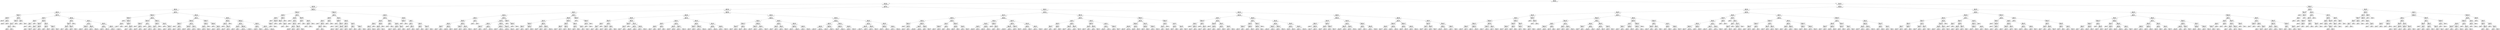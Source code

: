digraph Tree {
node [shape=box] ;
0 [label="NOC <= 181.5\nentropy = 2.0\nsamples = 30841\nvalue = [7734, 7835, 7663, 7609]"] ;
1 [label="NOC <= 56.5\nentropy = 1.992\nsamples = 24033\nvalue = [6170, 5090, 6888, 5885]"] ;
0 -> 1 [labeldistance=2.5, labelangle=45, headlabel="True"] ;
2 [label="NOC <= 49.5\nentropy = 1.939\nsamples = 5459\nvalue = [1288, 819, 1920, 1432]"] ;
1 -> 2 ;
3 [label="Sport <= 9.5\nentropy = 1.947\nsamples = 4928\nvalue = [1233, 733, 1638, 1324]"] ;
2 -> 3 ;
4 [label="Sport <= 0.5\nentropy = 1.896\nsamples = 1799\nvalue = [464, 256, 722, 357]"] ;
3 -> 4 ;
5 [label="Host_Country <= 2.0\nentropy = 1.667\nsamples = 71\nvalue = [3, 35, 14, 19]"] ;
4 -> 5 ;
6 [label="Age <= 34.833\nentropy = 1.046\nsamples = 45\nvalue = [2, 32, 0, 11]"] ;
5 -> 6 ;
7 [label="entropy = 1.053\nsamples = 30\nvalue = [2, 22, 0, 6]"] ;
6 -> 7 ;
8 [label="Age <= 49.0\nentropy = 0.918\nsamples = 15\nvalue = [0, 10, 0, 5]"] ;
6 -> 8 ;
9 [label="entropy = 0.918\nsamples = 9\nvalue = [0, 6, 0, 3]"] ;
8 -> 9 ;
10 [label="entropy = 0.918\nsamples = 6\nvalue = [0, 4, 0, 2]"] ;
8 -> 10 ;
11 [label="NOC <= 35.5\nentropy = 1.544\nsamples = 26\nvalue = [1, 3, 14, 8]"] ;
5 -> 11 ;
12 [label="Host_Country <= 6.0\nentropy = 1.441\nsamples = 20\nvalue = [1, 3, 13, 3]"] ;
11 -> 12 ;
13 [label="NOC <= 18.5\nentropy = 1.868\nsamples = 11\nvalue = [1, 3, 4, 3]"] ;
12 -> 13 ;
14 [label="Age <= 42.0\nentropy = 1.449\nsamples = 7\nvalue = [1, 3, 0, 3]"] ;
13 -> 14 ;
15 [label="entropy = 1.0\nsamples = 6\nvalue = [0, 3, 0, 3]"] ;
14 -> 15 ;
16 [label="entropy = 0.0\nsamples = 1\nvalue = [1, 0, 0, 0]"] ;
14 -> 16 ;
17 [label="entropy = 0.0\nsamples = 4\nvalue = [0, 0, 4, 0]"] ;
13 -> 17 ;
18 [label="entropy = 0.0\nsamples = 9\nvalue = [0, 0, 9, 0]"] ;
12 -> 18 ;
19 [label="Age <= 29.5\nentropy = 0.65\nsamples = 6\nvalue = [0, 0, 1, 5]"] ;
11 -> 19 ;
20 [label="entropy = 0.0\nsamples = 5\nvalue = [0, 0, 0, 5]"] ;
19 -> 20 ;
21 [label="entropy = 0.0\nsamples = 1\nvalue = [0, 0, 1, 0]"] ;
19 -> 21 ;
22 [label="Weight <= 50.5\nentropy = 1.876\nsamples = 1728\nvalue = [461, 221, 708, 338]"] ;
4 -> 22 ;
23 [label="Age <= 19.5\nentropy = 1.788\nsamples = 42\nvalue = [3, 18, 12, 9]"] ;
22 -> 23 ;
24 [label="Age <= 15.5\nentropy = 0.503\nsamples = 9\nvalue = [0, 8, 0, 1]"] ;
23 -> 24 ;
25 [label="Age <= 14.0\nentropy = 1.0\nsamples = 2\nvalue = [0, 1, 0, 1]"] ;
24 -> 25 ;
26 [label="entropy = 0.0\nsamples = 1\nvalue = [0, 1, 0, 0]"] ;
25 -> 26 ;
27 [label="entropy = 0.0\nsamples = 1\nvalue = [0, 0, 0, 1]"] ;
25 -> 27 ;
28 [label="entropy = 0.0\nsamples = 7\nvalue = [0, 7, 0, 0]"] ;
24 -> 28 ;
29 [label="Height <= 158.5\nentropy = 1.863\nsamples = 33\nvalue = [3, 10, 12, 8]"] ;
23 -> 29 ;
30 [label="Host_Country <= 5.0\nentropy = 1.352\nsamples = 13\nvalue = [1, 2, 9, 1]"] ;
29 -> 30 ;
31 [label="Weight <= 45.0\nentropy = 1.0\nsamples = 4\nvalue = [0, 2, 2, 0]"] ;
30 -> 31 ;
32 [label="entropy = 0.0\nsamples = 1\nvalue = [0, 0, 1, 0]"] ;
31 -> 32 ;
33 [label="entropy = 0.918\nsamples = 3\nvalue = [0, 2, 1, 0]"] ;
31 -> 33 ;
34 [label="Weight <= 48.5\nentropy = 0.986\nsamples = 9\nvalue = [1, 0, 7, 1]"] ;
30 -> 34 ;
35 [label="entropy = 1.5\nsamples = 4\nvalue = [1, 0, 2, 1]"] ;
34 -> 35 ;
36 [label="entropy = 0.0\nsamples = 5\nvalue = [0, 0, 5, 0]"] ;
34 -> 36 ;
37 [label="Sport <= 2.5\nentropy = 1.802\nsamples = 20\nvalue = [2, 8, 3, 7]"] ;
29 -> 37 ;
38 [label="Weight <= 44.5\nentropy = 1.299\nsamples = 8\nvalue = [0, 2, 1, 5]"] ;
37 -> 38 ;
39 [label="entropy = 0.0\nsamples = 1\nvalue = [0, 0, 1, 0]"] ;
38 -> 39 ;
40 [label="entropy = 0.863\nsamples = 7\nvalue = [0, 2, 0, 5]"] ;
38 -> 40 ;
41 [label="Host_Country <= 6.5\nentropy = 1.792\nsamples = 12\nvalue = [2, 6, 2, 2]"] ;
37 -> 41 ;
42 [label="entropy = 0.971\nsamples = 5\nvalue = [0, 3, 0, 2]"] ;
41 -> 42 ;
43 [label="entropy = 1.557\nsamples = 7\nvalue = [2, 3, 2, 0]"] ;
41 -> 43 ;
44 [label="NOC <= 5.5\nentropy = 1.865\nsamples = 1686\nvalue = [458, 203, 696, 329]"] ;
22 -> 44 ;
45 [label="NOC <= 3.0\nentropy = 0.926\nsamples = 29\nvalue = [4, 2, 23, 0]"] ;
44 -> 45 ;
46 [label="Height <= 176.096\nentropy = 1.42\nsamples = 13\nvalue = [4, 2, 7, 0]"] ;
45 -> 46 ;
47 [label="Weight <= 60.5\nentropy = 1.224\nsamples = 9\nvalue = [1, 2, 6, 0]"] ;
46 -> 47 ;
48 [label="entropy = 1.5\nsamples = 4\nvalue = [1, 2, 1, 0]"] ;
47 -> 48 ;
49 [label="entropy = 0.0\nsamples = 5\nvalue = [0, 0, 5, 0]"] ;
47 -> 49 ;
50 [label="Height <= 178.596\nentropy = 0.811\nsamples = 4\nvalue = [3, 0, 1, 0]"] ;
46 -> 50 ;
51 [label="entropy = 0.918\nsamples = 3\nvalue = [2, 0, 1, 0]"] ;
50 -> 51 ;
52 [label="entropy = 0.0\nsamples = 1\nvalue = [1, 0, 0, 0]"] ;
50 -> 52 ;
53 [label="entropy = 0.0\nsamples = 16\nvalue = [0, 0, 16, 0]"] ;
45 -> 53 ;
54 [label="Sport <= 1.5\nentropy = 1.872\nsamples = 1657\nvalue = [454, 201, 673, 329]"] ;
44 -> 54 ;
55 [label="Sex <= 0.5\nentropy = 1.803\nsamples = 516\nvalue = [111, 61, 247, 97]"] ;
54 -> 55 ;
56 [label="Host_Country <= 11.5\nentropy = 1.916\nsamples = 190\nvalue = [48, 25, 70, 47]"] ;
55 -> 56 ;
57 [label="entropy = 1.851\nsamples = 118\nvalue = [39, 16, 46, 17]"] ;
56 -> 57 ;
58 [label="entropy = 1.805\nsamples = 72\nvalue = [9, 9, 24, 30]"] ;
56 -> 58 ;
59 [label="Weight <= 60.5\nentropy = 1.703\nsamples = 326\nvalue = [63, 36, 177, 50]"] ;
55 -> 59 ;
60 [label="entropy = 0.779\nsamples = 26\nvalue = [0, 6, 20, 0]"] ;
59 -> 60 ;
61 [label="entropy = 1.725\nsamples = 300\nvalue = [63, 30, 157, 50]"] ;
59 -> 61 ;
62 [label="Sport <= 3.5\nentropy = 1.891\nsamples = 1141\nvalue = [343, 140, 426, 232]"] ;
54 -> 62 ;
63 [label="Sex <= 0.5\nentropy = 1.629\nsamples = 210\nvalue = [93, 3, 55, 59]"] ;
62 -> 63 ;
64 [label="entropy = 1.543\nsamples = 94\nvalue = [43, 2, 12, 37]"] ;
63 -> 64 ;
65 [label="entropy = 1.568\nsamples = 116\nvalue = [50, 1, 43, 22]"] ;
63 -> 65 ;
66 [label="Sport <= 5.5\nentropy = 1.896\nsamples = 931\nvalue = [250, 137, 371, 173]"] ;
62 -> 66 ;
67 [label="entropy = 1.953\nsamples = 327\nvalue = [107, 53, 94, 73]"] ;
66 -> 67 ;
68 [label="entropy = 1.833\nsamples = 604\nvalue = [143, 84, 277, 100]"] ;
66 -> 68 ;
69 [label="Sport <= 10.5\nentropy = 1.954\nsamples = 3129\nvalue = [769, 477, 916, 967]"] ;
3 -> 69 ;
70 [label="Host_Country <= 5.5\nentropy = 1.734\nsamples = 286\nvalue = [53, 39, 42, 152]"] ;
69 -> 70 ;
71 [label="Host_Country <= 0.5\nentropy = 1.483\nsamples = 46\nvalue = [23, 14, 9, 0]"] ;
70 -> 71 ;
72 [label="entropy = 0.0\nsamples = 14\nvalue = [14, 0, 0, 0]"] ;
71 -> 72 ;
73 [label="Host_Country <= 1.5\nentropy = 1.551\nsamples = 32\nvalue = [9, 14, 9, 0]"] ;
71 -> 73 ;
74 [label="NOC <= 33.0\nentropy = 0.544\nsamples = 16\nvalue = [0, 14, 2, 0]"] ;
73 -> 74 ;
75 [label="entropy = 0.0\nsamples = 14\nvalue = [0, 14, 0, 0]"] ;
74 -> 75 ;
76 [label="entropy = 0.0\nsamples = 2\nvalue = [0, 0, 2, 0]"] ;
74 -> 76 ;
77 [label="Host_Country <= 4.5\nentropy = 0.989\nsamples = 16\nvalue = [9, 0, 7, 0]"] ;
73 -> 77 ;
78 [label="entropy = 0.0\nsamples = 6\nvalue = [0, 0, 6, 0]"] ;
77 -> 78 ;
79 [label="Age <= 24.833\nentropy = 0.469\nsamples = 10\nvalue = [9, 0, 1, 0]"] ;
77 -> 79 ;
80 [label="entropy = 0.0\nsamples = 1\nvalue = [0, 0, 1, 0]"] ;
79 -> 80 ;
81 [label="entropy = 0.0\nsamples = 9\nvalue = [9, 0, 0, 0]"] ;
79 -> 81 ;
82 [label="NOC <= 31.0\nentropy = 1.526\nsamples = 240\nvalue = [30, 25, 33, 152]"] ;
70 -> 82 ;
83 [label="Host_Country <= 15.5\nentropy = 1.039\nsamples = 128\nvalue = [17, 0, 14, 97]"] ;
82 -> 83 ;
84 [label="Host_Country <= 6.5\nentropy = 0.544\nsamples = 72\nvalue = [0, 0, 9, 63]"] ;
83 -> 84 ;
85 [label="entropy = 0.0\nsamples = 2\nvalue = [0, 0, 2, 0]"] ;
84 -> 85 ;
86 [label="Age <= 24.5\nentropy = 0.469\nsamples = 70\nvalue = [0, 0, 7, 63]"] ;
84 -> 86 ;
87 [label="entropy = 0.592\nsamples = 49\nvalue = [0, 0, 7, 42]"] ;
86 -> 87 ;
88 [label="entropy = 0.0\nsamples = 21\nvalue = [0, 0, 0, 21]"] ;
86 -> 88 ;
89 [label="NOC <= 8.5\nentropy = 1.27\nsamples = 56\nvalue = [17, 0, 5, 34]"] ;
83 -> 89 ;
90 [label="entropy = 0.0\nsamples = 18\nvalue = [0, 0, 0, 18]"] ;
89 -> 90 ;
91 [label="Sex <= 0.5\nentropy = 1.43\nsamples = 38\nvalue = [17, 0, 5, 16]"] ;
89 -> 91 ;
92 [label="entropy = 0.0\nsamples = 3\nvalue = [0, 0, 3, 0]"] ;
91 -> 92 ;
93 [label="entropy = 1.258\nsamples = 35\nvalue = [17, 0, 2, 16]"] ;
91 -> 93 ;
94 [label="Host_Country <= 7.5\nentropy = 1.782\nsamples = 112\nvalue = [13, 25, 19, 55]"] ;
82 -> 94 ;
95 [label="Host_Country <= 6.5\nentropy = 1.581\nsamples = 37\nvalue = [13, 0, 11, 13]"] ;
94 -> 95 ;
96 [label="NOC <= 43.5\nentropy = 1.192\nsamples = 27\nvalue = [13, 0, 1, 13]"] ;
95 -> 96 ;
97 [label="entropy = 0.0\nsamples = 1\nvalue = [0, 0, 1, 0]"] ;
96 -> 97 ;
98 [label="entropy = 1.0\nsamples = 26\nvalue = [13, 0, 0, 13]"] ;
96 -> 98 ;
99 [label="entropy = 0.0\nsamples = 10\nvalue = [0, 0, 10, 0]"] ;
95 -> 99 ;
100 [label="NOC <= 35.0\nentropy = 1.341\nsamples = 75\nvalue = [0, 25, 8, 42]"] ;
94 -> 100 ;
101 [label="entropy = 0.0\nsamples = 13\nvalue = [0, 13, 0, 0]"] ;
100 -> 101 ;
102 [label="Host_Country <= 8.5\nentropy = 1.22\nsamples = 62\nvalue = [0, 12, 8, 42]"] ;
100 -> 102 ;
103 [label="entropy = 0.0\nsamples = 12\nvalue = [0, 12, 0, 0]"] ;
102 -> 103 ;
104 [label="entropy = 0.634\nsamples = 50\nvalue = [0, 0, 8, 42]"] ;
102 -> 104 ;
105 [label="Sport <= 11.5\nentropy = 1.957\nsamples = 2843\nvalue = [716, 438, 874, 815]"] ;
69 -> 105 ;
106 [label="NOC <= 47.5\nentropy = 1.734\nsamples = 415\nvalue = [62, 33, 195, 125]"] ;
105 -> 106 ;
107 [label="Host_Country <= 1.5\nentropy = 1.459\nsamples = 298\nvalue = [42, 13, 189, 54]"] ;
106 -> 107 ;
108 [label="Host_Country <= 0.5\nentropy = 1.471\nsamples = 57\nvalue = [24, 0, 9, 24]"] ;
107 -> 108 ;
109 [label="entropy = 0.0\nsamples = 9\nvalue = [0, 0, 9, 0]"] ;
108 -> 109 ;
110 [label="Age <= 23.0\nentropy = 1.0\nsamples = 48\nvalue = [24, 0, 0, 24]"] ;
108 -> 110 ;
111 [label="entropy = 0.0\nsamples = 3\nvalue = [0, 0, 0, 3]"] ;
110 -> 111 ;
112 [label="entropy = 0.997\nsamples = 45\nvalue = [24, 0, 0, 21]"] ;
110 -> 112 ;
113 [label="NOC <= 35.5\nentropy = 1.195\nsamples = 241\nvalue = [18, 13, 180, 30]"] ;
107 -> 113 ;
114 [label="Host_Country <= 10.5\nentropy = 0.551\nsamples = 149\nvalue = [7, 4, 136, 2]"] ;
113 -> 114 ;
115 [label="entropy = 0.091\nsamples = 87\nvalue = [1, 0, 86, 0]"] ;
114 -> 115 ;
116 [label="entropy = 0.991\nsamples = 62\nvalue = [6, 4, 50, 2]"] ;
114 -> 116 ;
117 [label="NOC <= 42.0\nentropy = 1.726\nsamples = 92\nvalue = [11, 9, 44, 28]"] ;
113 -> 117 ;
118 [label="entropy = 1.859\nsamples = 67\nvalue = [11, 9, 19, 28]"] ;
117 -> 118 ;
119 [label="entropy = 0.0\nsamples = 25\nvalue = [0, 0, 25, 0]"] ;
117 -> 119 ;
120 [label="Host_Country <= 7.0\nentropy = 1.528\nsamples = 117\nvalue = [20, 20, 6, 71]"] ;
106 -> 120 ;
121 [label="Host_Country <= 2.5\nentropy = 1.397\nsamples = 51\nvalue = [0, 20, 6, 25]"] ;
120 -> 121 ;
122 [label="Age <= 27.5\nentropy = 0.991\nsamples = 45\nvalue = [0, 20, 0, 25]"] ;
121 -> 122 ;
123 [label="entropy = 0.928\nsamples = 35\nvalue = [0, 12, 0, 23]"] ;
122 -> 123 ;
124 [label="entropy = 0.722\nsamples = 10\nvalue = [0, 8, 0, 2]"] ;
122 -> 124 ;
125 [label="entropy = 0.0\nsamples = 6\nvalue = [0, 0, 6, 0]"] ;
121 -> 125 ;
126 [label="Host_Country <= 11.5\nentropy = 0.885\nsamples = 66\nvalue = [20, 0, 0, 46]"] ;
120 -> 126 ;
127 [label="entropy = 0.0\nsamples = 18\nvalue = [0, 0, 0, 18]"] ;
126 -> 127 ;
128 [label="Age <= 26.5\nentropy = 0.98\nsamples = 48\nvalue = [20, 0, 0, 28]"] ;
126 -> 128 ;
129 [label="entropy = 1.0\nsamples = 30\nvalue = [15, 0, 0, 15]"] ;
128 -> 129 ;
130 [label="entropy = 0.852\nsamples = 18\nvalue = [5, 0, 0, 13]"] ;
128 -> 130 ;
131 [label="NOC <= 9.5\nentropy = 1.971\nsamples = 2428\nvalue = [654, 405, 679, 690]"] ;
105 -> 131 ;
132 [label="Height <= 194.5\nentropy = 1.518\nsamples = 133\nvalue = [22, 9, 83, 19]"] ;
131 -> 132 ;
133 [label="Sport <= 16.0\nentropy = 1.418\nsamples = 124\nvalue = [13, 9, 83, 19]"] ;
132 -> 133 ;
134 [label="entropy = 0.0\nsamples = 26\nvalue = [0, 0, 26, 0]"] ;
133 -> 134 ;
135 [label="Height <= 177.596\nentropy = 1.617\nsamples = 98\nvalue = [13, 9, 57, 19]"] ;
133 -> 135 ;
136 [label="entropy = 1.586\nsamples = 73\nvalue = [5, 9, 42, 17]"] ;
135 -> 136 ;
137 [label="entropy = 1.26\nsamples = 25\nvalue = [8, 0, 15, 2]"] ;
135 -> 137 ;
138 [label="entropy = 0.0\nsamples = 9\nvalue = [9, 0, 0, 0]"] ;
132 -> 138 ;
139 [label="Host_Country <= 12.5\nentropy = 1.974\nsamples = 2295\nvalue = [632, 396, 596, 671]"] ;
131 -> 139 ;
140 [label="Sport <= 12.5\nentropy = 1.96\nsamples = 1424\nvalue = [342, 229, 413, 440]"] ;
139 -> 140 ;
141 [label="NOC <= 19.0\nentropy = 0.619\nsamples = 26\nvalue = [0, 0, 4, 22]"] ;
140 -> 141 ;
142 [label="entropy = 0.0\nsamples = 22\nvalue = [0, 0, 0, 22]"] ;
141 -> 142 ;
143 [label="entropy = 0.0\nsamples = 4\nvalue = [0, 0, 4, 0]"] ;
141 -> 143 ;
144 [label="Host_Country <= 3.5\nentropy = 1.964\nsamples = 1398\nvalue = [342, 229, 409, 418]"] ;
140 -> 144 ;
145 [label="entropy = 1.997\nsamples = 529\nvalue = [129, 122, 132, 146]"] ;
144 -> 145 ;
146 [label="entropy = 1.92\nsamples = 869\nvalue = [213, 107, 277, 272]"] ;
144 -> 146 ;
147 [label="Sport <= 13.5\nentropy = 1.966\nsamples = 871\nvalue = [290, 167, 183, 231]"] ;
139 -> 147 ;
148 [label="NOC <= 41.0\nentropy = 1.403\nsamples = 88\nvalue = [29, 47, 12, 0]"] ;
147 -> 148 ;
149 [label="entropy = 1.469\nsamples = 56\nvalue = [29, 16, 11, 0]"] ;
148 -> 149 ;
150 [label="entropy = 0.201\nsamples = 32\nvalue = [0, 31, 1, 0]"] ;
148 -> 150 ;
151 [label="NOC <= 33.5\nentropy = 1.942\nsamples = 783\nvalue = [261, 120, 171, 231]"] ;
147 -> 151 ;
152 [label="entropy = 1.874\nsamples = 560\nvalue = [213, 62, 116, 169]"] ;
151 -> 152 ;
153 [label="entropy = 1.994\nsamples = 223\nvalue = [48, 58, 55, 62]"] ;
151 -> 153 ;
154 [label="Host_Country <= 3.5\nentropy = 1.716\nsamples = 531\nvalue = [55, 86, 282, 108]"] ;
2 -> 154 ;
155 [label="Host_Country <= 2.5\nentropy = 1.638\nsamples = 159\nvalue = [2, 48, 66, 43]"] ;
154 -> 155 ;
156 [label="Sport <= 10.5\nentropy = 0.999\nsamples = 50\nvalue = [0, 0, 26, 24]"] ;
155 -> 156 ;
157 [label="Sport <= 4.5\nentropy = 0.918\nsamples = 33\nvalue = [0, 0, 11, 22]"] ;
156 -> 157 ;
158 [label="entropy = 0.0\nsamples = 7\nvalue = [0, 0, 7, 0]"] ;
157 -> 158 ;
159 [label="Height <= 176.596\nentropy = 0.619\nsamples = 26\nvalue = [0, 0, 4, 22]"] ;
157 -> 159 ;
160 [label="Host_Country <= 1.5\nentropy = 0.918\nsamples = 6\nvalue = [0, 0, 4, 2]"] ;
159 -> 160 ;
161 [label="entropy = 0.0\nsamples = 2\nvalue = [0, 0, 0, 2]"] ;
160 -> 161 ;
162 [label="entropy = 0.0\nsamples = 4\nvalue = [0, 0, 4, 0]"] ;
160 -> 162 ;
163 [label="entropy = 0.0\nsamples = 20\nvalue = [0, 0, 0, 20]"] ;
159 -> 163 ;
164 [label="Weight <= 71.0\nentropy = 0.523\nsamples = 17\nvalue = [0, 0, 15, 2]"] ;
156 -> 164 ;
165 [label="Height <= 171.5\nentropy = 0.811\nsamples = 8\nvalue = [0, 0, 6, 2]"] ;
164 -> 165 ;
166 [label="entropy = 0.0\nsamples = 5\nvalue = [0, 0, 5, 0]"] ;
165 -> 166 ;
167 [label="Sport <= 19.0\nentropy = 0.918\nsamples = 3\nvalue = [0, 0, 1, 2]"] ;
165 -> 167 ;
168 [label="entropy = 0.0\nsamples = 2\nvalue = [0, 0, 0, 2]"] ;
167 -> 168 ;
169 [label="entropy = 0.0\nsamples = 1\nvalue = [0, 0, 1, 0]"] ;
167 -> 169 ;
170 [label="entropy = 0.0\nsamples = 9\nvalue = [0, 0, 9, 0]"] ;
164 -> 170 ;
171 [label="Sport <= 22.5\nentropy = 1.597\nsamples = 109\nvalue = [2, 48, 40, 19]"] ;
155 -> 171 ;
172 [label="NOC <= 55.5\nentropy = 1.283\nsamples = 91\nvalue = [1, 48, 38, 4]"] ;
171 -> 172 ;
173 [label="entropy = 0.0\nsamples = 13\nvalue = [0, 0, 13, 0]"] ;
172 -> 173 ;
174 [label="Age <= 18.0\nentropy = 1.258\nsamples = 78\nvalue = [1, 48, 25, 4]"] ;
172 -> 174 ;
175 [label="entropy = 0.0\nsamples = 2\nvalue = [0, 0, 0, 2]"] ;
174 -> 175 ;
176 [label="Weight <= 73.93\nentropy = 1.167\nsamples = 76\nvalue = [1, 48, 25, 2]"] ;
174 -> 176 ;
177 [label="Sport <= 14.5\nentropy = 1.041\nsamples = 60\nvalue = [1, 43, 15, 1]"] ;
176 -> 177 ;
178 [label="entropy = 0.836\nsamples = 48\nvalue = [1, 38, 9, 0]"] ;
177 -> 178 ;
179 [label="entropy = 1.325\nsamples = 12\nvalue = [0, 5, 6, 1]"] ;
177 -> 179 ;
180 [label="Height <= 188.5\nentropy = 1.198\nsamples = 16\nvalue = [0, 5, 10, 1]"] ;
176 -> 180 ;
181 [label="entropy = 0.98\nsamples = 12\nvalue = [0, 5, 7, 0]"] ;
180 -> 181 ;
182 [label="entropy = 0.811\nsamples = 4\nvalue = [0, 0, 3, 1]"] ;
180 -> 182 ;
183 [label="Height <= 169.5\nentropy = 0.803\nsamples = 18\nvalue = [1, 0, 2, 15]"] ;
171 -> 183 ;
184 [label="Sport <= 25.0\nentropy = 1.585\nsamples = 3\nvalue = [1, 0, 1, 1]"] ;
183 -> 184 ;
185 [label="entropy = 1.0\nsamples = 2\nvalue = [1, 0, 0, 1]"] ;
184 -> 185 ;
186 [label="entropy = 0.0\nsamples = 1\nvalue = [0, 0, 1, 0]"] ;
184 -> 186 ;
187 [label="Sport <= 24.5\nentropy = 0.353\nsamples = 15\nvalue = [0, 0, 1, 14]"] ;
183 -> 187 ;
188 [label="Sport <= 23.5\nentropy = 0.918\nsamples = 3\nvalue = [0, 0, 1, 2]"] ;
187 -> 188 ;
189 [label="entropy = 0.0\nsamples = 2\nvalue = [0, 0, 0, 2]"] ;
188 -> 189 ;
190 [label="entropy = 0.0\nsamples = 1\nvalue = [0, 0, 1, 0]"] ;
188 -> 190 ;
191 [label="entropy = 0.0\nsamples = 12\nvalue = [0, 0, 0, 12]"] ;
187 -> 191 ;
192 [label="Host_Country <= 12.5\nentropy = 1.632\nsamples = 372\nvalue = [53, 38, 216, 65]"] ;
154 -> 192 ;
193 [label="Sport <= 12.5\nentropy = 1.047\nsamples = 165\nvalue = [22, 5, 129, 9]"] ;
192 -> 193 ;
194 [label="Age <= 36.0\nentropy = 0.394\nsamples = 81\nvalue = [2, 0, 76, 3]"] ;
193 -> 194 ;
195 [label="NOC <= 51.5\nentropy = 0.176\nsamples = 76\nvalue = [2, 0, 74, 0]"] ;
194 -> 195 ;
196 [label="entropy = 0.0\nsamples = 1\nvalue = [1, 0, 0, 0]"] ;
195 -> 196 ;
197 [label="Weight <= 48.5\nentropy = 0.102\nsamples = 75\nvalue = [1, 0, 74, 0]"] ;
195 -> 197 ;
198 [label="Weight <= 45.0\nentropy = 0.918\nsamples = 3\nvalue = [1, 0, 2, 0]"] ;
197 -> 198 ;
199 [label="entropy = 0.0\nsamples = 2\nvalue = [0, 0, 2, 0]"] ;
198 -> 199 ;
200 [label="entropy = 0.0\nsamples = 1\nvalue = [1, 0, 0, 0]"] ;
198 -> 200 ;
201 [label="entropy = 0.0\nsamples = 72\nvalue = [0, 0, 72, 0]"] ;
197 -> 201 ;
202 [label="NOC <= 55.0\nentropy = 0.971\nsamples = 5\nvalue = [0, 0, 2, 3]"] ;
194 -> 202 ;
203 [label="entropy = 0.0\nsamples = 2\nvalue = [0, 0, 2, 0]"] ;
202 -> 203 ;
204 [label="entropy = 0.0\nsamples = 3\nvalue = [0, 0, 0, 3]"] ;
202 -> 204 ;
205 [label="Sport <= 14.0\nentropy = 1.426\nsamples = 84\nvalue = [20, 5, 53, 6]"] ;
193 -> 205 ;
206 [label="Host_Country <= 8.0\nentropy = 0.918\nsamples = 21\nvalue = [14, 0, 7, 0]"] ;
205 -> 206 ;
207 [label="entropy = 0.0\nsamples = 5\nvalue = [0, 0, 5, 0]"] ;
206 -> 207 ;
208 [label="Host_Country <= 9.5\nentropy = 0.544\nsamples = 16\nvalue = [14, 0, 2, 0]"] ;
206 -> 208 ;
209 [label="entropy = 0.0\nsamples = 14\nvalue = [14, 0, 0, 0]"] ;
208 -> 209 ;
210 [label="entropy = 0.0\nsamples = 2\nvalue = [0, 0, 2, 0]"] ;
208 -> 210 ;
211 [label="Sport <= 25.5\nentropy = 1.268\nsamples = 63\nvalue = [6, 5, 46, 6]"] ;
205 -> 211 ;
212 [label="Weight <= 77.0\nentropy = 0.749\nsamples = 46\nvalue = [2, 1, 40, 3]"] ;
211 -> 212 ;
213 [label="Height <= 185.5\nentropy = 0.391\nsamples = 39\nvalue = [0, 0, 36, 3]"] ;
212 -> 213 ;
214 [label="entropy = 0.297\nsamples = 38\nvalue = [0, 0, 36, 2]"] ;
213 -> 214 ;
215 [label="entropy = 0.0\nsamples = 1\nvalue = [0, 0, 0, 1]"] ;
213 -> 215 ;
216 [label="Weight <= 85.5\nentropy = 1.379\nsamples = 7\nvalue = [2, 1, 4, 0]"] ;
212 -> 216 ;
217 [label="entropy = 1.0\nsamples = 4\nvalue = [2, 0, 2, 0]"] ;
216 -> 217 ;
218 [label="entropy = 0.918\nsamples = 3\nvalue = [0, 1, 2, 0]"] ;
216 -> 218 ;
219 [label="Sport <= 26.5\nentropy = 1.954\nsamples = 17\nvalue = [4, 4, 6, 3]"] ;
211 -> 219 ;
220 [label="Weight <= 78.5\nentropy = 1.5\nsamples = 8\nvalue = [2, 4, 0, 2]"] ;
219 -> 220 ;
221 [label="entropy = 1.379\nsamples = 7\nvalue = [1, 4, 0, 2]"] ;
220 -> 221 ;
222 [label="entropy = 0.0\nsamples = 1\nvalue = [1, 0, 0, 0]"] ;
220 -> 222 ;
223 [label="Host_Country <= 6.5\nentropy = 1.224\nsamples = 9\nvalue = [2, 0, 6, 1]"] ;
219 -> 223 ;
224 [label="entropy = 1.5\nsamples = 4\nvalue = [2, 0, 1, 1]"] ;
223 -> 224 ;
225 [label="entropy = 0.0\nsamples = 5\nvalue = [0, 0, 5, 0]"] ;
223 -> 225 ;
226 [label="Sport <= 14.5\nentropy = 1.868\nsamples = 207\nvalue = [31, 33, 87, 56]"] ;
192 -> 226 ;
227 [label="Sport <= 12.5\nentropy = 1.684\nsamples = 142\nvalue = [27, 5, 58, 52]"] ;
226 -> 227 ;
228 [label="Sport <= 11.5\nentropy = 1.652\nsamples = 100\nvalue = [25, 5, 52, 18]"] ;
227 -> 228 ;
229 [label="Weight <= 87.5\nentropy = 1.551\nsamples = 78\nvalue = [9, 5, 46, 18]"] ;
228 -> 229 ;
230 [label="Sport <= 7.5\nentropy = 1.431\nsamples = 69\nvalue = [9, 5, 46, 9]"] ;
229 -> 230 ;
231 [label="entropy = 1.633\nsamples = 43\nvalue = [9, 2, 23, 9]"] ;
230 -> 231 ;
232 [label="entropy = 0.516\nsamples = 26\nvalue = [0, 3, 23, 0]"] ;
230 -> 232 ;
233 [label="entropy = 0.0\nsamples = 9\nvalue = [0, 0, 0, 9]"] ;
229 -> 233 ;
234 [label="Height <= 193.0\nentropy = 0.845\nsamples = 22\nvalue = [16, 0, 6, 0]"] ;
228 -> 234 ;
235 [label="Age <= 25.0\nentropy = 0.985\nsamples = 14\nvalue = [8, 0, 6, 0]"] ;
234 -> 235 ;
236 [label="entropy = 0.722\nsamples = 5\nvalue = [1, 0, 4, 0]"] ;
235 -> 236 ;
237 [label="entropy = 0.764\nsamples = 9\nvalue = [7, 0, 2, 0]"] ;
235 -> 237 ;
238 [label="entropy = 0.0\nsamples = 8\nvalue = [8, 0, 0, 0]"] ;
234 -> 238 ;
239 [label="Weight <= 59.5\nentropy = 0.857\nsamples = 42\nvalue = [2, 0, 6, 34]"] ;
227 -> 239 ;
240 [label="Age <= 25.5\nentropy = 1.0\nsamples = 4\nvalue = [2, 0, 2, 0]"] ;
239 -> 240 ;
241 [label="entropy = 0.0\nsamples = 2\nvalue = [2, 0, 0, 0]"] ;
240 -> 241 ;
242 [label="entropy = 0.0\nsamples = 2\nvalue = [0, 0, 2, 0]"] ;
240 -> 242 ;
243 [label="Sport <= 13.5\nentropy = 0.485\nsamples = 38\nvalue = [0, 0, 4, 34]"] ;
239 -> 243 ;
244 [label="Age <= 23.5\nentropy = 0.196\nsamples = 33\nvalue = [0, 0, 1, 32]"] ;
243 -> 244 ;
245 [label="entropy = 0.503\nsamples = 9\nvalue = [0, 0, 1, 8]"] ;
244 -> 245 ;
246 [label="entropy = 0.0\nsamples = 24\nvalue = [0, 0, 0, 24]"] ;
244 -> 246 ;
247 [label="Weight <= 100.5\nentropy = 0.971\nsamples = 5\nvalue = [0, 0, 3, 2]"] ;
243 -> 247 ;
248 [label="entropy = 0.0\nsamples = 3\nvalue = [0, 0, 3, 0]"] ;
247 -> 248 ;
249 [label="entropy = 0.0\nsamples = 2\nvalue = [0, 0, 0, 2]"] ;
247 -> 249 ;
250 [label="NOC <= 55.5\nentropy = 1.538\nsamples = 65\nvalue = [4, 28, 29, 4]"] ;
226 -> 250 ;
251 [label="Host_Country <= 13.5\nentropy = 0.592\nsamples = 14\nvalue = [0, 2, 12, 0]"] ;
250 -> 251 ;
252 [label="entropy = 0.0\nsamples = 2\nvalue = [0, 2, 0, 0]"] ;
251 -> 252 ;
253 [label="entropy = 0.0\nsamples = 12\nvalue = [0, 0, 12, 0]"] ;
251 -> 253 ;
254 [label="Age <= 22.5\nentropy = 1.6\nsamples = 51\nvalue = [4, 26, 17, 4]"] ;
250 -> 254 ;
255 [label="Age <= 17.5\nentropy = 1.207\nsamples = 22\nvalue = [1, 9, 12, 0]"] ;
254 -> 255 ;
256 [label="entropy = 0.0\nsamples = 6\nvalue = [0, 6, 0, 0]"] ;
255 -> 256 ;
257 [label="Weight <= 81.5\nentropy = 1.014\nsamples = 16\nvalue = [1, 3, 12, 0]"] ;
255 -> 257 ;
258 [label="entropy = 0.391\nsamples = 13\nvalue = [1, 0, 12, 0]"] ;
257 -> 258 ;
259 [label="entropy = 0.0\nsamples = 3\nvalue = [0, 3, 0, 0]"] ;
257 -> 259 ;
260 [label="Sport <= 17.5\nentropy = 1.622\nsamples = 29\nvalue = [3, 17, 5, 4]"] ;
254 -> 260 ;
261 [label="Weight <= 89.0\nentropy = 0.971\nsamples = 5\nvalue = [0, 0, 3, 2]"] ;
260 -> 261 ;
262 [label="entropy = 0.811\nsamples = 4\nvalue = [0, 0, 3, 1]"] ;
261 -> 262 ;
263 [label="entropy = 0.0\nsamples = 1\nvalue = [0, 0, 0, 1]"] ;
261 -> 263 ;
264 [label="Height <= 177.596\nentropy = 1.325\nsamples = 24\nvalue = [3, 17, 2, 2]"] ;
260 -> 264 ;
265 [label="entropy = 1.753\nsamples = 9\nvalue = [3, 4, 1, 1]"] ;
264 -> 265 ;
266 [label="entropy = 0.7\nsamples = 15\nvalue = [0, 13, 1, 1]"] ;
264 -> 266 ;
267 [label="NOC <= 91.5\nentropy = 1.997\nsamples = 18574\nvalue = [4882, 4271, 4968, 4453]"] ;
1 -> 267 ;
268 [label="Sport <= 3.5\nentropy = 1.996\nsamples = 10527\nvalue = [2837, 2770, 2342, 2578]"] ;
267 -> 268 ;
269 [label="NOC <= 70.5\nentropy = 1.971\nsamples = 1741\nvalue = [439, 304, 544, 454]"] ;
268 -> 269 ;
270 [label="NOC <= 61.5\nentropy = 1.986\nsamples = 1370\nvalue = [360, 266, 353, 391]"] ;
269 -> 270 ;
271 [label="Sport <= 2.0\nentropy = 1.946\nsamples = 291\nvalue = [47, 96, 87, 61]"] ;
270 -> 271 ;
272 [label="Weight <= 69.5\nentropy = 1.962\nsamples = 275\nvalue = [47, 84, 83, 61]"] ;
271 -> 272 ;
273 [label="Sport <= 0.5\nentropy = 1.914\nsamples = 154\nvalue = [26, 62, 34, 32]"] ;
272 -> 273 ;
274 [label="Weight <= 59.5\nentropy = 0.592\nsamples = 7\nvalue = [6, 0, 1, 0]"] ;
273 -> 274 ;
275 [label="entropy = 0.0\nsamples = 1\nvalue = [0, 0, 1, 0]"] ;
274 -> 275 ;
276 [label="entropy = 0.0\nsamples = 6\nvalue = [6, 0, 0, 0]"] ;
274 -> 276 ;
277 [label="Height <= 179.5\nentropy = 1.88\nsamples = 147\nvalue = [20, 62, 33, 32]"] ;
273 -> 277 ;
278 [label="entropy = 1.899\nsamples = 135\nvalue = [20, 55, 28, 32]"] ;
277 -> 278 ;
279 [label="entropy = 0.98\nsamples = 12\nvalue = [0, 7, 5, 0]"] ;
277 -> 279 ;
280 [label="Weight <= 75.5\nentropy = 1.908\nsamples = 121\nvalue = [21, 22, 49, 29]"] ;
272 -> 280 ;
281 [label="Host_Country <= 14.5\nentropy = 1.227\nsamples = 46\nvalue = [6, 0, 31, 9]"] ;
280 -> 281 ;
282 [label="entropy = 1.061\nsamples = 40\nvalue = [5, 0, 30, 5]"] ;
281 -> 282 ;
283 [label="entropy = 1.252\nsamples = 6\nvalue = [1, 0, 1, 4]"] ;
281 -> 283 ;
284 [label="Age <= 24.5\nentropy = 1.986\nsamples = 75\nvalue = [15, 22, 18, 20]"] ;
280 -> 284 ;
285 [label="entropy = 1.802\nsamples = 26\nvalue = [2, 10, 9, 5]"] ;
284 -> 285 ;
286 [label="entropy = 1.977\nsamples = 49\nvalue = [13, 12, 9, 15]"] ;
284 -> 286 ;
287 [label="Sex <= 0.5\nentropy = 0.811\nsamples = 16\nvalue = [0, 12, 4, 0]"] ;
271 -> 287 ;
288 [label="entropy = 0.0\nsamples = 12\nvalue = [0, 12, 0, 0]"] ;
287 -> 288 ;
289 [label="entropy = 0.0\nsamples = 4\nvalue = [0, 0, 4, 0]"] ;
287 -> 289 ;
290 [label="Sport <= 1.5\nentropy = 1.959\nsamples = 1079\nvalue = [313, 170, 266, 330]"] ;
270 -> 290 ;
291 [label="NOC <= 65.5\nentropy = 1.961\nsamples = 1054\nvalue = [313, 170, 255, 316]"] ;
290 -> 291 ;
292 [label="Sport <= 0.5\nentropy = 1.897\nsamples = 319\nvalue = [101, 35, 107, 76]"] ;
291 -> 292 ;
293 [label="Host_Country <= 6.5\nentropy = 1.749\nsamples = 49\nvalue = [13, 7, 5, 24]"] ;
292 -> 293 ;
294 [label="entropy = 1.541\nsamples = 45\nvalue = [13, 7, 1, 24]"] ;
293 -> 294 ;
295 [label="entropy = 0.0\nsamples = 4\nvalue = [0, 0, 4, 0]"] ;
293 -> 295 ;
296 [label="Sex <= 0.5\nentropy = 1.854\nsamples = 270\nvalue = [88, 28, 102, 52]"] ;
292 -> 296 ;
297 [label="entropy = 1.969\nsamples = 61\nvalue = [17, 17, 17, 10]"] ;
296 -> 297 ;
298 [label="entropy = 1.746\nsamples = 209\nvalue = [71, 11, 85, 42]"] ;
296 -> 298 ;
299 [label="Weight <= 68.5\nentropy = 1.959\nsamples = 735\nvalue = [212, 135, 148, 240]"] ;
291 -> 299 ;
300 [label="Host_Country <= 0.5\nentropy = 1.903\nsamples = 319\nvalue = [108, 54, 48, 109]"] ;
299 -> 300 ;
301 [label="entropy = 0.837\nsamples = 15\nvalue = [4, 0, 0, 11]"] ;
300 -> 301 ;
302 [label="entropy = 1.919\nsamples = 304\nvalue = [104, 54, 48, 98]"] ;
300 -> 302 ;
303 [label="Height <= 177.596\nentropy = 1.979\nsamples = 416\nvalue = [104, 81, 100, 131]"] ;
299 -> 303 ;
304 [label="entropy = 1.963\nsamples = 196\nvalue = [42, 35, 63, 56]"] ;
303 -> 304 ;
305 [label="entropy = 1.949\nsamples = 220\nvalue = [62, 46, 37, 75]"] ;
303 -> 305 ;
306 [label="Host_Country <= 5.0\nentropy = 0.99\nsamples = 25\nvalue = [0, 0, 11, 14]"] ;
290 -> 306 ;
307 [label="entropy = 0.0\nsamples = 6\nvalue = [0, 0, 6, 0]"] ;
306 -> 307 ;
308 [label="Host_Country <= 6.5\nentropy = 0.831\nsamples = 19\nvalue = [0, 0, 5, 14]"] ;
306 -> 308 ;
309 [label="entropy = 0.0\nsamples = 14\nvalue = [0, 0, 0, 14]"] ;
308 -> 309 ;
310 [label="entropy = 0.0\nsamples = 5\nvalue = [0, 0, 5, 0]"] ;
308 -> 310 ;
311 [label="Sport <= 2.5\nentropy = 1.739\nsamples = 371\nvalue = [79, 38, 191, 63]"] ;
269 -> 311 ;
312 [label="Weight <= 80.5\nentropy = 1.762\nsamples = 335\nvalue = [79, 38, 167, 51]"] ;
311 -> 312 ;
313 [label="NOC <= 79.5\nentropy = 1.673\nsamples = 288\nvalue = [65, 27, 157, 39]"] ;
312 -> 313 ;
314 [label="Host_Country <= 7.5\nentropy = 1.068\nsamples = 72\nvalue = [9, 2, 56, 5]"] ;
313 -> 314 ;
315 [label="Height <= 167.5\nentropy = 0.267\nsamples = 22\nvalue = [0, 1, 21, 0]"] ;
314 -> 315 ;
316 [label="entropy = 0.0\nsamples = 1\nvalue = [0, 1, 0, 0]"] ;
315 -> 316 ;
317 [label="entropy = 0.0\nsamples = 21\nvalue = [0, 0, 21, 0]"] ;
315 -> 317 ;
318 [label="Host_Country <= 8.5\nentropy = 1.251\nsamples = 50\nvalue = [9, 1, 35, 5]"] ;
314 -> 318 ;
319 [label="entropy = 1.613\nsamples = 24\nvalue = [9, 1, 11, 3]"] ;
318 -> 319 ;
320 [label="entropy = 0.391\nsamples = 26\nvalue = [0, 0, 24, 2]"] ;
318 -> 320 ;
321 [label="Weight <= 54.5\nentropy = 1.798\nsamples = 216\nvalue = [56, 25, 101, 34]"] ;
313 -> 321 ;
322 [label="NOC <= 82.5\nentropy = 0.918\nsamples = 15\nvalue = [0, 0, 10, 5]"] ;
321 -> 322 ;
323 [label="entropy = 0.985\nsamples = 7\nvalue = [0, 0, 3, 4]"] ;
322 -> 323 ;
324 [label="entropy = 0.544\nsamples = 8\nvalue = [0, 0, 7, 1]"] ;
322 -> 324 ;
325 [label="Weight <= 55.5\nentropy = 1.808\nsamples = 201\nvalue = [56, 25, 91, 29]"] ;
321 -> 325 ;
326 [label="entropy = 1.379\nsamples = 7\nvalue = [2, 4, 1, 0]"] ;
325 -> 326 ;
327 [label="entropy = 1.785\nsamples = 194\nvalue = [54, 21, 90, 29]"] ;
325 -> 327 ;
328 [label="Host_Country <= 11.5\nentropy = 1.989\nsamples = 47\nvalue = [14, 11, 10, 12]"] ;
312 -> 328 ;
329 [label="Weight <= 83.5\nentropy = 1.917\nsamples = 31\nvalue = [6, 5, 8, 12]"] ;
328 -> 329 ;
330 [label="Weight <= 81.5\nentropy = 1.384\nsamples = 12\nvalue = [3, 2, 0, 7]"] ;
329 -> 330 ;
331 [label="entropy = 0.722\nsamples = 5\nvalue = [0, 1, 0, 4]"] ;
330 -> 331 ;
332 [label="entropy = 1.449\nsamples = 7\nvalue = [3, 1, 0, 3]"] ;
330 -> 332 ;
333 [label="Weight <= 97.5\nentropy = 1.873\nsamples = 19\nvalue = [3, 3, 8, 5]"] ;
329 -> 333 ;
334 [label="entropy = 1.224\nsamples = 9\nvalue = [1, 2, 6, 0]"] ;
333 -> 334 ;
335 [label="entropy = 1.761\nsamples = 10\nvalue = [2, 1, 2, 5]"] ;
333 -> 335 ;
336 [label="Weight <= 87.5\nentropy = 1.406\nsamples = 16\nvalue = [8, 6, 2, 0]"] ;
328 -> 336 ;
337 [label="NOC <= 76.5\nentropy = 0.592\nsamples = 7\nvalue = [6, 1, 0, 0]"] ;
336 -> 337 ;
338 [label="entropy = 0.918\nsamples = 3\nvalue = [2, 1, 0, 0]"] ;
337 -> 338 ;
339 [label="entropy = 0.0\nsamples = 4\nvalue = [4, 0, 0, 0]"] ;
337 -> 339 ;
340 [label="Sport <= 0.5\nentropy = 1.436\nsamples = 9\nvalue = [2, 5, 2, 0]"] ;
336 -> 340 ;
341 [label="entropy = 1.0\nsamples = 2\nvalue = [1, 0, 1, 0]"] ;
340 -> 341 ;
342 [label="entropy = 1.149\nsamples = 7\nvalue = [1, 5, 1, 0]"] ;
340 -> 342 ;
343 [label="Host_Country <= 13.0\nentropy = 0.918\nsamples = 36\nvalue = [0, 0, 24, 12]"] ;
311 -> 343 ;
344 [label="entropy = 0.0\nsamples = 18\nvalue = [0, 0, 18, 0]"] ;
343 -> 344 ;
345 [label="Host_Country <= 15.0\nentropy = 0.918\nsamples = 18\nvalue = [0, 0, 6, 12]"] ;
343 -> 345 ;
346 [label="NOC <= 87.0\nentropy = 0.592\nsamples = 14\nvalue = [0, 0, 2, 12]"] ;
345 -> 346 ;
347 [label="entropy = 0.0\nsamples = 2\nvalue = [0, 0, 2, 0]"] ;
346 -> 347 ;
348 [label="entropy = 0.0\nsamples = 12\nvalue = [0, 0, 0, 12]"] ;
346 -> 348 ;
349 [label="entropy = 0.0\nsamples = 4\nvalue = [0, 0, 4, 0]"] ;
345 -> 349 ;
350 [label="Weight <= 68.75\nentropy = 1.989\nsamples = 8786\nvalue = [2398, 2466, 1798, 2124]"] ;
268 -> 350 ;
351 [label="Sport <= 10.5\nentropy = 1.982\nsamples = 1854\nvalue = [493, 386, 572, 403]"] ;
350 -> 351 ;
352 [label="NOC <= 61.5\nentropy = 1.995\nsamples = 613\nvalue = [155, 168, 134, 156]"] ;
351 -> 352 ;
353 [label="Height <= 164.0\nentropy = 1.709\nsamples = 29\nvalue = [10, 4, 13, 2]"] ;
352 -> 353 ;
354 [label="Age <= 18.5\nentropy = 0.918\nsamples = 3\nvalue = [0, 0, 1, 2]"] ;
353 -> 354 ;
355 [label="Weight <= 40.5\nentropy = 1.0\nsamples = 2\nvalue = [0, 0, 1, 1]"] ;
354 -> 355 ;
356 [label="entropy = 0.0\nsamples = 1\nvalue = [0, 0, 0, 1]"] ;
355 -> 356 ;
357 [label="entropy = 0.0\nsamples = 1\nvalue = [0, 0, 1, 0]"] ;
355 -> 357 ;
358 [label="entropy = 0.0\nsamples = 1\nvalue = [0, 0, 0, 1]"] ;
354 -> 358 ;
359 [label="Age <= 26.5\nentropy = 1.46\nsamples = 26\nvalue = [10, 4, 12, 0]"] ;
353 -> 359 ;
360 [label="Host_Country <= 9.5\nentropy = 1.352\nsamples = 18\nvalue = [10, 2, 6, 0]"] ;
359 -> 360 ;
361 [label="entropy = 0.764\nsamples = 9\nvalue = [7, 2, 0, 0]"] ;
360 -> 361 ;
362 [label="entropy = 0.918\nsamples = 9\nvalue = [3, 0, 6, 0]"] ;
360 -> 362 ;
363 [label="Sex <= 0.5\nentropy = 0.811\nsamples = 8\nvalue = [0, 2, 6, 0]"] ;
359 -> 363 ;
364 [label="entropy = 0.0\nsamples = 2\nvalue = [0, 2, 0, 0]"] ;
363 -> 364 ;
365 [label="entropy = 0.0\nsamples = 6\nvalue = [0, 0, 6, 0]"] ;
363 -> 365 ;
366 [label="Height <= 157.5\nentropy = 1.991\nsamples = 584\nvalue = [145, 164, 121, 154]"] ;
352 -> 366 ;
367 [label="Host_Country <= 9.5\nentropy = 1.239\nsamples = 13\nvalue = [4, 0, 8, 1]"] ;
366 -> 367 ;
368 [label="NOC <= 75.5\nentropy = 1.406\nsamples = 8\nvalue = [4, 0, 3, 1]"] ;
367 -> 368 ;
369 [label="entropy = 1.252\nsamples = 6\nvalue = [4, 0, 1, 1]"] ;
368 -> 369 ;
370 [label="entropy = 0.0\nsamples = 2\nvalue = [0, 0, 2, 0]"] ;
368 -> 370 ;
371 [label="entropy = 0.0\nsamples = 5\nvalue = [0, 0, 5, 0]"] ;
367 -> 371 ;
372 [label="NOC <= 81.5\nentropy = 1.987\nsamples = 571\nvalue = [141, 164, 113, 153]"] ;
366 -> 372 ;
373 [label="NOC <= 80.0\nentropy = 1.977\nsamples = 453\nvalue = [122, 128, 80, 123]"] ;
372 -> 373 ;
374 [label="entropy = 1.992\nsamples = 352\nvalue = [89, 98, 73, 92]"] ;
373 -> 374 ;
375 [label="entropy = 1.837\nsamples = 101\nvalue = [33, 30, 7, 31]"] ;
373 -> 375 ;
376 [label="NOC <= 89.0\nentropy = 1.963\nsamples = 118\nvalue = [19, 36, 33, 30]"] ;
372 -> 376 ;
377 [label="entropy = 1.022\nsamples = 20\nvalue = [2, 1, 16, 1]"] ;
376 -> 377 ;
378 [label="entropy = 1.927\nsamples = 98\nvalue = [17, 35, 17, 29]"] ;
376 -> 378 ;
379 [label="Sport <= 11.5\nentropy = 1.946\nsamples = 1241\nvalue = [338, 218, 438, 247]"] ;
351 -> 379 ;
380 [label="NOC <= 60.0\nentropy = 1.622\nsamples = 414\nvalue = [106, 36, 229, 43]"] ;
379 -> 380 ;
381 [label="Age <= 20.5\nentropy = 1.614\nsamples = 24\nvalue = [2, 14, 4, 4]"] ;
380 -> 381 ;
382 [label="Age <= 19.5\nentropy = 0.863\nsamples = 14\nvalue = [0, 10, 4, 0]"] ;
381 -> 382 ;
383 [label="entropy = 1.0\nsamples = 8\nvalue = [0, 4, 4, 0]"] ;
382 -> 383 ;
384 [label="entropy = 0.0\nsamples = 6\nvalue = [0, 6, 0, 0]"] ;
382 -> 384 ;
385 [label="Age <= 21.5\nentropy = 1.522\nsamples = 10\nvalue = [2, 4, 0, 4]"] ;
381 -> 385 ;
386 [label="entropy = 0.918\nsamples = 6\nvalue = [0, 2, 0, 4]"] ;
385 -> 386 ;
387 [label="entropy = 1.0\nsamples = 4\nvalue = [2, 2, 0, 0]"] ;
385 -> 387 ;
388 [label="NOC <= 66.5\nentropy = 1.532\nsamples = 390\nvalue = [104, 22, 225, 39]"] ;
380 -> 388 ;
389 [label="NOC <= 61.5\nentropy = 0.964\nsamples = 143\nvalue = [24, 5, 112, 2]"] ;
388 -> 389 ;
390 [label="entropy = 1.463\nsamples = 53\nvalue = [21, 5, 26, 1]"] ;
389 -> 390 ;
391 [label="entropy = 0.298\nsamples = 90\nvalue = [3, 0, 86, 1]"] ;
389 -> 391 ;
392 [label="NOC <= 68.5\nentropy = 1.719\nsamples = 247\nvalue = [80, 17, 113, 37]"] ;
388 -> 392 ;
393 [label="entropy = 1.723\nsamples = 110\nvalue = [52, 6, 25, 27]"] ;
392 -> 393 ;
394 [label="entropy = 1.446\nsamples = 137\nvalue = [28, 11, 88, 10]"] ;
392 -> 394 ;
395 [label="Sport <= 17.5\nentropy = 1.995\nsamples = 827\nvalue = [232, 182, 209, 204]"] ;
379 -> 395 ;
396 [label="Sport <= 12.5\nentropy = 1.921\nsamples = 295\nvalue = [98, 88, 37, 72]"] ;
395 -> 396 ;
397 [label="Host_Country <= 2.5\nentropy = 1.037\nsamples = 37\nvalue = [27, 0, 2, 8]"] ;
396 -> 397 ;
398 [label="entropy = 1.0\nsamples = 16\nvalue = [8, 0, 0, 8]"] ;
397 -> 398 ;
399 [label="entropy = 0.454\nsamples = 21\nvalue = [19, 0, 2, 0]"] ;
397 -> 399 ;
400 [label="Host_Country <= 8.0\nentropy = 1.931\nsamples = 258\nvalue = [71, 88, 35, 64]"] ;
396 -> 400 ;
401 [label="entropy = 1.726\nsamples = 104\nvalue = [47, 28, 5, 24]"] ;
400 -> 401 ;
402 [label="entropy = 1.913\nsamples = 154\nvalue = [24, 60, 30, 40]"] ;
400 -> 402 ;
403 [label="NOC <= 71.0\nentropy = 1.969\nsamples = 532\nvalue = [134, 94, 172, 132]"] ;
395 -> 403 ;
404 [label="NOC <= 66.5\nentropy = 1.989\nsamples = 363\nvalue = [96, 73, 91, 103]"] ;
403 -> 404 ;
405 [label="entropy = 1.918\nsamples = 195\nvalue = [58, 31, 71, 35]"] ;
404 -> 405 ;
406 [label="entropy = 1.879\nsamples = 168\nvalue = [38, 42, 20, 68]"] ;
404 -> 406 ;
407 [label="Sport <= 24.5\nentropy = 1.803\nsamples = 169\nvalue = [38, 21, 81, 29]"] ;
403 -> 407 ;
408 [label="entropy = 1.391\nsamples = 90\nvalue = [14, 9, 61, 6]"] ;
407 -> 408 ;
409 [label="entropy = 1.955\nsamples = 79\nvalue = [24, 12, 20, 23]"] ;
407 -> 409 ;
410 [label="NOC <= 62.5\nentropy = 1.974\nsamples = 6932\nvalue = [1905, 2080, 1226, 1721]"] ;
350 -> 410 ;
411 [label="Sport <= 10.5\nentropy = 1.974\nsamples = 1664\nvalue = [556, 364, 366, 378]"] ;
410 -> 411 ;
412 [label="NOC <= 61.5\nentropy = 1.974\nsamples = 609\nvalue = [155, 198, 119, 137]"] ;
411 -> 412 ;
413 [label="Host_Country <= 4.5\nentropy = 1.784\nsamples = 69\nvalue = [14, 13, 34, 8]"] ;
412 -> 413 ;
414 [label="Height <= 177.096\nentropy = 1.905\nsamples = 41\nvalue = [9, 13, 14, 5]"] ;
413 -> 414 ;
415 [label="entropy = 0.65\nsamples = 6\nvalue = [1, 5, 0, 0]"] ;
414 -> 415 ;
416 [label="entropy = 1.903\nsamples = 35\nvalue = [8, 8, 14, 5]"] ;
414 -> 416 ;
417 [label="Sport <= 5.5\nentropy = 1.136\nsamples = 28\nvalue = [5, 0, 20, 3]"] ;
413 -> 417 ;
418 [label="entropy = 1.506\nsamples = 15\nvalue = [5, 0, 7, 3]"] ;
417 -> 418 ;
419 [label="entropy = 0.0\nsamples = 13\nvalue = [0, 0, 13, 0]"] ;
417 -> 419 ;
420 [label="Host_Country <= 3.5\nentropy = 1.949\nsamples = 540\nvalue = [141, 185, 85, 129]"] ;
412 -> 420 ;
421 [label="Host_Country <= 1.5\nentropy = 1.765\nsamples = 94\nvalue = [40, 14, 8, 32]"] ;
420 -> 421 ;
422 [label="entropy = 1.692\nsamples = 62\nvalue = [17, 10, 4, 31]"] ;
421 -> 422 ;
423 [label="entropy = 1.249\nsamples = 32\nvalue = [23, 4, 4, 1]"] ;
421 -> 423 ;
424 [label="Sport <= 9.5\nentropy = 1.932\nsamples = 446\nvalue = [101, 171, 77, 97]"] ;
420 -> 424 ;
425 [label="entropy = 1.927\nsamples = 409\nvalue = [101, 157, 70, 81]"] ;
424 -> 425 ;
426 [label="entropy = 1.508\nsamples = 37\nvalue = [0, 14, 7, 16]"] ;
424 -> 426 ;
427 [label="NOC <= 59.5\nentropy = 1.927\nsamples = 1055\nvalue = [401, 166, 247, 241]"] ;
411 -> 427 ;
428 [label="Sport <= 18.5\nentropy = 1.814\nsamples = 149\nvalue = [55, 48, 10, 36]"] ;
427 -> 428 ;
429 [label="Sport <= 14.5\nentropy = 1.622\nsamples = 54\nvalue = [26, 19, 6, 3]"] ;
428 -> 429 ;
430 [label="entropy = 1.39\nsamples = 37\nvalue = [15, 19, 2, 1]"] ;
429 -> 430 ;
431 [label="entropy = 1.261\nsamples = 17\nvalue = [11, 0, 4, 2]"] ;
429 -> 431 ;
432 [label="Sport <= 24.5\nentropy = 1.767\nsamples = 95\nvalue = [29, 29, 4, 33]"] ;
428 -> 432 ;
433 [label="entropy = 1.617\nsamples = 46\nvalue = [5, 14, 3, 24]"] ;
432 -> 433 ;
434 [label="entropy = 1.591\nsamples = 49\nvalue = [24, 15, 1, 9]"] ;
432 -> 434 ;
435 [label="Sport <= 22.5\nentropy = 1.905\nsamples = 906\nvalue = [346, 118, 237, 205]"] ;
427 -> 435 ;
436 [label="Host_Country <= 3.5\nentropy = 1.864\nsamples = 728\nvalue = [282, 72, 206, 168]"] ;
435 -> 436 ;
437 [label="entropy = 1.43\nsamples = 121\nvalue = [76, 3, 22, 20]"] ;
436 -> 437 ;
438 [label="entropy = 1.904\nsamples = 607\nvalue = [206, 69, 184, 148]"] ;
436 -> 438 ;
439 [label="Sport <= 26.5\nentropy = 1.945\nsamples = 178\nvalue = [64, 46, 31, 37]"] ;
435 -> 439 ;
440 [label="entropy = 1.737\nsamples = 85\nvalue = [40, 26, 11, 8]"] ;
439 -> 440 ;
441 [label="entropy = 1.982\nsamples = 93\nvalue = [24, 20, 20, 29]"] ;
439 -> 441 ;
442 [label="Sport <= 18.5\nentropy = 1.96\nsamples = 5268\nvalue = [1349, 1716, 860, 1343]"] ;
410 -> 442 ;
443 [label="Sport <= 11.5\nentropy = 1.935\nsamples = 3834\nvalue = [935, 1364, 563, 972]"] ;
442 -> 443 ;
444 [label="Sport <= 9.5\nentropy = 1.972\nsamples = 2275\nvalue = [558, 729, 414, 574]"] ;
443 -> 444 ;
445 [label="NOC <= 66.5\nentropy = 1.949\nsamples = 1582\nvalue = [352, 508, 248, 474]"] ;
444 -> 445 ;
446 [label="entropy = 1.964\nsamples = 379\nvalue = [87, 73, 88, 131]"] ;
445 -> 446 ;
447 [label="entropy = 1.915\nsamples = 1203\nvalue = [265, 435, 160, 343]"] ;
445 -> 447 ;
448 [label="Host_Country <= 2.5\nentropy = 1.943\nsamples = 693\nvalue = [206, 221, 166, 100]"] ;
444 -> 448 ;
449 [label="entropy = 1.218\nsamples = 79\nvalue = [0, 50, 23, 6]"] ;
448 -> 449 ;
450 [label="entropy = 1.946\nsamples = 614\nvalue = [206, 171, 143, 94]"] ;
448 -> 450 ;
451 [label="NOC <= 73.0\nentropy = 1.85\nsamples = 1559\nvalue = [377, 635, 149, 398]"] ;
443 -> 451 ;
452 [label="Host_Country <= 0.5\nentropy = 1.801\nsamples = 1146\nvalue = [278, 466, 77, 325]"] ;
451 -> 452 ;
453 [label="entropy = 1.405\nsamples = 28\nvalue = [16, 0, 5, 7]"] ;
452 -> 453 ;
454 [label="entropy = 1.788\nsamples = 1118\nvalue = [262, 466, 72, 318]"] ;
452 -> 454 ;
455 [label="Sport <= 13.5\nentropy = 1.903\nsamples = 413\nvalue = [99, 169, 72, 73]"] ;
451 -> 455 ;
456 [label="entropy = 1.198\nsamples = 138\nvalue = [23, 99, 14, 2]"] ;
455 -> 456 ;
457 [label="entropy = 1.993\nsamples = 275\nvalue = [76, 70, 58, 71]"] ;
455 -> 457 ;
458 [label="Sport <= 24.5\nentropy = 1.99\nsamples = 1434\nvalue = [414, 352, 297, 371]"] ;
442 -> 458 ;
459 [label="NOC <= 73.0\nentropy = 1.981\nsamples = 883\nvalue = [250, 168, 210, 255]"] ;
458 -> 459 ;
460 [label="Sport <= 23.5\nentropy = 1.945\nsamples = 642\nvalue = [194, 127, 108, 213]"] ;
459 -> 460 ;
461 [label="entropy = 1.947\nsamples = 617\nvalue = [194, 127, 101, 195]"] ;
460 -> 461 ;
462 [label="entropy = 0.855\nsamples = 25\nvalue = [0, 0, 7, 18]"] ;
460 -> 462 ;
463 [label="Sport <= 23.5\nentropy = 1.888\nsamples = 241\nvalue = [56, 41, 102, 42]"] ;
459 -> 463 ;
464 [label="entropy = 1.845\nsamples = 212\nvalue = [44, 41, 97, 30]"] ;
463 -> 464 ;
465 [label="entropy = 1.491\nsamples = 29\nvalue = [12, 0, 5, 12]"] ;
463 -> 465 ;
466 [label="Sport <= 25.5\nentropy = 1.943\nsamples = 551\nvalue = [164, 184, 87, 116]"] ;
458 -> 466 ;
467 [label="Host_Country <= 8.0\nentropy = 1.831\nsamples = 302\nvalue = [73, 136, 35, 58]"] ;
466 -> 467 ;
468 [label="entropy = 1.612\nsamples = 159\nvalue = [12, 87, 17, 43]"] ;
467 -> 468 ;
469 [label="entropy = 1.771\nsamples = 143\nvalue = [61, 49, 18, 15]"] ;
467 -> 469 ;
470 [label="NOC <= 71.0\nentropy = 1.95\nsamples = 249\nvalue = [91, 48, 52, 58]"] ;
466 -> 470 ;
471 [label="entropy = 1.871\nsamples = 114\nvalue = [47, 18, 17, 32]"] ;
470 -> 471 ;
472 [label="entropy = 1.972\nsamples = 135\nvalue = [44, 30, 35, 26]"] ;
470 -> 472 ;
473 [label="Sport <= 11.5\nentropy = 1.971\nsamples = 8047\nvalue = [2045, 1501, 2626, 1875]"] ;
267 -> 473 ;
474 [label="Sport <= 10.5\nentropy = 1.935\nsamples = 4190\nvalue = [970, 748, 1596, 876]"] ;
473 -> 474 ;
475 [label="NOC <= 141.5\nentropy = 1.919\nsamples = 3121\nvalue = [806, 471, 1190, 654]"] ;
474 -> 475 ;
476 [label="Sport <= 8.5\nentropy = 1.818\nsamples = 1302\nvalue = [346, 175, 592, 189]"] ;
475 -> 476 ;
477 [label="Sport <= 0.5\nentropy = 1.845\nsamples = 1059\nvalue = [228, 159, 485, 187]"] ;
476 -> 477 ;
478 [label="Host_Country <= 1.5\nentropy = 1.701\nsamples = 45\nvalue = [4, 24, 9, 8]"] ;
477 -> 478 ;
479 [label="entropy = 0.0\nsamples = 8\nvalue = [0, 8, 0, 0]"] ;
478 -> 479 ;
480 [label="NOC <= 108.5\nentropy = 1.844\nsamples = 37\nvalue = [4, 16, 9, 8]"] ;
478 -> 480 ;
481 [label="entropy = 1.75\nsamples = 32\nvalue = [4, 16, 4, 8]"] ;
480 -> 481 ;
482 [label="entropy = 0.0\nsamples = 5\nvalue = [0, 0, 5, 0]"] ;
480 -> 482 ;
483 [label="Height <= 192.5\nentropy = 1.822\nsamples = 1014\nvalue = [224, 135, 476, 179]"] ;
477 -> 483 ;
484 [label="Age <= 25.833\nentropy = 1.8\nsamples = 964\nvalue = [196, 127, 470, 171]"] ;
483 -> 484 ;
485 [label="entropy = 1.685\nsamples = 599\nvalue = [107, 69, 333, 90]"] ;
484 -> 485 ;
486 [label="entropy = 1.931\nsamples = 365\nvalue = [89, 58, 137, 81]"] ;
484 -> 486 ;
487 [label="Weight <= 90.5\nentropy = 1.682\nsamples = 50\nvalue = [28, 8, 6, 8]"] ;
483 -> 487 ;
488 [label="entropy = 1.97\nsamples = 22\nvalue = [5, 6, 4, 7]"] ;
487 -> 488 ;
489 [label="entropy = 0.949\nsamples = 28\nvalue = [23, 2, 2, 1]"] ;
487 -> 489 ;
490 [label="NOC <= 123.5\nentropy = 1.343\nsamples = 243\nvalue = [118, 16, 107, 2]"] ;
476 -> 490 ;
491 [label="NOC <= 97.0\nentropy = 0.792\nsamples = 84\nvalue = [16, 0, 67, 1]"] ;
490 -> 491 ;
492 [label="Host_Country <= 11.5\nentropy = 0.992\nsamples = 29\nvalue = [16, 0, 13, 0]"] ;
491 -> 492 ;
493 [label="entropy = 0.0\nsamples = 10\nvalue = [0, 0, 10, 0]"] ;
492 -> 493 ;
494 [label="entropy = 0.629\nsamples = 19\nvalue = [16, 0, 3, 0]"] ;
492 -> 494 ;
495 [label="Sex <= 0.5\nentropy = 0.131\nsamples = 55\nvalue = [0, 0, 54, 1]"] ;
491 -> 495 ;
496 [label="entropy = 1.0\nsamples = 2\nvalue = [0, 0, 1, 1]"] ;
495 -> 496 ;
497 [label="entropy = 0.0\nsamples = 53\nvalue = [0, 0, 53, 0]"] ;
495 -> 497 ;
498 [label="Host_Country <= 15.5\nentropy = 1.291\nsamples = 159\nvalue = [102, 16, 40, 1]"] ;
490 -> 498 ;
499 [label="NOC <= 133.5\nentropy = 0.949\nsamples = 125\nvalue = [86, 0, 38, 1]"] ;
498 -> 499 ;
500 [label="entropy = 0.889\nsamples = 117\nvalue = [86, 0, 30, 1]"] ;
499 -> 500 ;
501 [label="entropy = 0.0\nsamples = 8\nvalue = [0, 0, 8, 0]"] ;
499 -> 501 ;
502 [label="NOC <= 132.0\nentropy = 1.264\nsamples = 34\nvalue = [16, 16, 2, 0]"] ;
498 -> 502 ;
503 [label="entropy = 0.0\nsamples = 16\nvalue = [0, 16, 0, 0]"] ;
502 -> 503 ;
504 [label="entropy = 0.503\nsamples = 18\nvalue = [16, 0, 2, 0]"] ;
502 -> 504 ;
505 [label="Sport <= 3.5\nentropy = 1.959\nsamples = 1819\nvalue = [460, 296, 598, 465]"] ;
475 -> 505 ;
506 [label="Sport <= 1.5\nentropy = 1.836\nsamples = 606\nvalue = [115, 85, 281, 125]"] ;
505 -> 506 ;
507 [label="NOC <= 165.5\nentropy = 1.867\nsamples = 561\nvalue = [115, 85, 248, 113]"] ;
506 -> 507 ;
508 [label="NOC <= 149.5\nentropy = 1.75\nsamples = 281\nvalue = [35, 40, 144, 62]"] ;
507 -> 508 ;
509 [label="entropy = 1.888\nsamples = 216\nvalue = [33, 40, 90, 53]"] ;
508 -> 509 ;
510 [label="entropy = 0.772\nsamples = 65\nvalue = [2, 0, 54, 9]"] ;
508 -> 510 ;
511 [label="NOC <= 166.5\nentropy = 1.918\nsamples = 280\nvalue = [80, 45, 104, 51]"] ;
507 -> 511 ;
512 [label="entropy = 1.948\nsamples = 166\nvalue = [60, 29, 40, 37]"] ;
511 -> 512 ;
513 [label="entropy = 1.677\nsamples = 114\nvalue = [20, 16, 64, 14]"] ;
511 -> 513 ;
514 [label="Host_Country <= 15.0\nentropy = 0.837\nsamples = 45\nvalue = [0, 0, 33, 12]"] ;
506 -> 514 ;
515 [label="entropy = 0.0\nsamples = 30\nvalue = [0, 0, 30, 0]"] ;
514 -> 515 ;
516 [label="NOC <= 150.5\nentropy = 0.722\nsamples = 15\nvalue = [0, 0, 3, 12]"] ;
514 -> 516 ;
517 [label="entropy = 0.0\nsamples = 3\nvalue = [0, 0, 3, 0]"] ;
516 -> 517 ;
518 [label="entropy = 0.0\nsamples = 12\nvalue = [0, 0, 0, 12]"] ;
516 -> 518 ;
519 [label="NOC <= 164.0\nentropy = 1.975\nsamples = 1213\nvalue = [345, 211, 317, 340]"] ;
505 -> 519 ;
520 [label="Sport <= 9.5\nentropy = 1.906\nsamples = 708\nvalue = [216, 79, 181, 232]"] ;
519 -> 520 ;
521 [label="Weight <= 72.93\nentropy = 1.886\nsamples = 626\nvalue = [216, 62, 164, 184]"] ;
520 -> 521 ;
522 [label="entropy = 1.897\nsamples = 389\nvalue = [131, 43, 123, 92]"] ;
521 -> 522 ;
523 [label="entropy = 1.79\nsamples = 237\nvalue = [85, 19, 41, 92]"] ;
521 -> 523 ;
524 [label="Host_Country <= 6.0\nentropy = 1.394\nsamples = 82\nvalue = [0, 17, 17, 48]"] ;
520 -> 524 ;
525 [label="entropy = 0.629\nsamples = 57\nvalue = [0, 0, 9, 48]"] ;
524 -> 525 ;
526 [label="entropy = 0.904\nsamples = 25\nvalue = [0, 17, 8, 0]"] ;
524 -> 526 ;
527 [label="NOC <= 167.0\nentropy = 1.995\nsamples = 505\nvalue = [129, 132, 136, 108]"] ;
519 -> 527 ;
528 [label="Sport <= 9.5\nentropy = 1.959\nsamples = 334\nvalue = [107, 97, 57, 73]"] ;
527 -> 528 ;
529 [label="entropy = 1.983\nsamples = 290\nvalue = [77, 85, 55, 73]"] ;
528 -> 529 ;
530 [label="entropy = 1.091\nsamples = 44\nvalue = [30, 12, 2, 0]"] ;
528 -> 530 ;
531 [label="Sport <= 9.5\nentropy = 1.832\nsamples = 171\nvalue = [22, 35, 79, 35]"] ;
527 -> 531 ;
532 [label="entropy = 1.737\nsamples = 126\nvalue = [22, 19, 67, 18]"] ;
531 -> 532 ;
533 [label="entropy = 1.569\nsamples = 45\nvalue = [0, 16, 12, 17]"] ;
531 -> 533 ;
534 [label="Weight <= 72.43\nentropy = 1.921\nsamples = 1069\nvalue = [164, 277, 406, 222]"] ;
474 -> 534 ;
535 [label="NOC <= 95.5\nentropy = 1.788\nsamples = 547\nvalue = [91, 92, 275, 89]"] ;
534 -> 535 ;
536 [label="Sex <= 0.5\nentropy = 1.964\nsamples = 175\nvalue = [49, 52, 46, 28]"] ;
535 -> 536 ;
537 [label="Age <= 24.5\nentropy = 0.795\nsamples = 25\nvalue = [6, 0, 19, 0]"] ;
536 -> 537 ;
538 [label="Height <= 157.5\nentropy = 0.31\nsamples = 18\nvalue = [1, 0, 17, 0]"] ;
537 -> 538 ;
539 [label="entropy = 0.0\nsamples = 16\nvalue = [0, 0, 16, 0]"] ;
538 -> 539 ;
540 [label="entropy = 1.0\nsamples = 2\nvalue = [1, 0, 1, 0]"] ;
538 -> 540 ;
541 [label="Weight <= 45.5\nentropy = 0.863\nsamples = 7\nvalue = [5, 0, 2, 0]"] ;
537 -> 541 ;
542 [label="entropy = 0.0\nsamples = 1\nvalue = [0, 0, 1, 0]"] ;
541 -> 542 ;
543 [label="entropy = 0.65\nsamples = 6\nvalue = [5, 0, 1, 0]"] ;
541 -> 543 ;
544 [label="Age <= 24.5\nentropy = 1.944\nsamples = 150\nvalue = [43, 52, 27, 28]"] ;
536 -> 544 ;
545 [label="Height <= 155.0\nentropy = 1.824\nsamples = 59\nvalue = [20, 15, 20, 4]"] ;
544 -> 545 ;
546 [label="entropy = 0.918\nsamples = 3\nvalue = [0, 0, 1, 2]"] ;
545 -> 546 ;
547 [label="entropy = 1.74\nsamples = 56\nvalue = [20, 15, 19, 2]"] ;
545 -> 547 ;
548 [label="Height <= 166.5\nentropy = 1.821\nsamples = 91\nvalue = [23, 37, 7, 24]"] ;
544 -> 548 ;
549 [label="entropy = 1.66\nsamples = 72\nvalue = [16, 33, 2, 21]"] ;
548 -> 549 ;
550 [label="entropy = 1.931\nsamples = 19\nvalue = [7, 4, 5, 3]"] ;
548 -> 550 ;
551 [label="NOC <= 145.5\nentropy = 1.56\nsamples = 372\nvalue = [42, 40, 229, 61]"] ;
535 -> 551 ;
552 [label="Host_Country <= 3.5\nentropy = 0.533\nsamples = 123\nvalue = [8, 1, 112, 2]"] ;
551 -> 552 ;
553 [label="NOC <= 143.0\nentropy = 1.233\nsamples = 18\nvalue = [7, 1, 10, 0]"] ;
552 -> 553 ;
554 [label="entropy = 0.977\nsamples = 17\nvalue = [7, 0, 10, 0]"] ;
553 -> 554 ;
555 [label="entropy = 0.0\nsamples = 1\nvalue = [0, 1, 0, 0]"] ;
553 -> 555 ;
556 [label="Weight <= 60.5\nentropy = 0.213\nsamples = 105\nvalue = [1, 0, 102, 2]"] ;
552 -> 556 ;
557 [label="entropy = 0.0\nsamples = 61\nvalue = [0, 0, 61, 0]"] ;
556 -> 557 ;
558 [label="entropy = 0.422\nsamples = 44\nvalue = [1, 0, 41, 2]"] ;
556 -> 558 ;
559 [label="Sex <= 0.5\nentropy = 1.815\nsamples = 249\nvalue = [34, 39, 117, 59]"] ;
551 -> 559 ;
560 [label="NOC <= 147.5\nentropy = 1.94\nsamples = 157\nvalue = [27, 30, 45, 55]"] ;
559 -> 560 ;
561 [label="entropy = 1.939\nsamples = 83\nvalue = [25, 19, 12, 27]"] ;
560 -> 561 ;
562 [label="entropy = 1.6\nsamples = 74\nvalue = [2, 11, 33, 28]"] ;
560 -> 562 ;
563 [label="Host_Country <= 15.0\nentropy = 1.084\nsamples = 92\nvalue = [7, 9, 72, 4]"] ;
559 -> 563 ;
564 [label="entropy = 0.67\nsamples = 73\nvalue = [3, 2, 65, 3]"] ;
563 -> 564 ;
565 [label="entropy = 1.758\nsamples = 19\nvalue = [4, 7, 7, 1]"] ;
563 -> 565 ;
566 [label="Host_Country <= 14.0\nentropy = 1.93\nsamples = 522\nvalue = [73, 185, 131, 133]"] ;
534 -> 566 ;
567 [label="NOC <= 164.5\nentropy = 1.885\nsamples = 426\nvalue = [40, 133, 123, 130]"] ;
566 -> 567 ;
568 [label="Host_Country <= 7.5\nentropy = 1.844\nsamples = 262\nvalue = [25, 53, 82, 102]"] ;
567 -> 568 ;
569 [label="NOC <= 131.0\nentropy = 1.606\nsamples = 205\nvalue = [23, 10, 74, 98]"] ;
568 -> 569 ;
570 [label="entropy = 0.879\nsamples = 36\nvalue = [2, 0, 29, 5]"] ;
569 -> 570 ;
571 [label="entropy = 1.598\nsamples = 169\nvalue = [21, 10, 45, 93]"] ;
569 -> 571 ;
572 [label="NOC <= 148.0\nentropy = 1.143\nsamples = 57\nvalue = [2, 43, 8, 4]"] ;
568 -> 572 ;
573 [label="entropy = 0.592\nsamples = 35\nvalue = [0, 30, 5, 0]"] ;
572 -> 573 ;
574 [label="entropy = 1.602\nsamples = 22\nvalue = [2, 13, 3, 4]"] ;
572 -> 574 ;
575 [label="NOC <= 168.0\nentropy = 1.756\nsamples = 164\nvalue = [15, 80, 41, 28]"] ;
567 -> 575 ;
576 [label="Host_Country <= 0.5\nentropy = 0.959\nsamples = 86\nvalue = [1, 69, 10, 6]"] ;
575 -> 576 ;
577 [label="entropy = 1.224\nsamples = 9\nvalue = [1, 0, 2, 6]"] ;
576 -> 577 ;
578 [label="entropy = 0.481\nsamples = 77\nvalue = [0, 69, 8, 0]"] ;
576 -> 578 ;
579 [label="Host_Country <= 6.5\nentropy = 1.887\nsamples = 78\nvalue = [14, 11, 31, 22]"] ;
575 -> 579 ;
580 [label="entropy = 1.83\nsamples = 44\nvalue = [13, 9, 18, 4]"] ;
579 -> 580 ;
581 [label="entropy = 1.406\nsamples = 34\nvalue = [1, 2, 13, 18]"] ;
579 -> 581 ;
582 [label="Host_Country <= 15.5\nentropy = 1.464\nsamples = 96\nvalue = [33, 52, 8, 3]"] ;
566 -> 582 ;
583 [label="NOC <= 149.5\nentropy = 0.992\nsamples = 71\nvalue = [22, 48, 1, 0]"] ;
582 -> 583 ;
584 [label="NOC <= 121.5\nentropy = 1.126\nsamples = 47\nvalue = [22, 24, 1, 0]"] ;
583 -> 584 ;
585 [label="entropy = 0.0\nsamples = 1\nvalue = [0, 0, 1, 0]"] ;
584 -> 585 ;
586 [label="entropy = 0.999\nsamples = 46\nvalue = [22, 24, 0, 0]"] ;
584 -> 586 ;
587 [label="entropy = 0.0\nsamples = 24\nvalue = [0, 24, 0, 0]"] ;
583 -> 587 ;
588 [label="Sex <= 0.5\nentropy = 1.825\nsamples = 25\nvalue = [11, 4, 7, 3]"] ;
582 -> 588 ;
589 [label="NOC <= 164.0\nentropy = 0.985\nsamples = 7\nvalue = [4, 0, 3, 0]"] ;
588 -> 589 ;
590 [label="entropy = 0.722\nsamples = 5\nvalue = [4, 0, 1, 0]"] ;
589 -> 590 ;
591 [label="entropy = 0.0\nsamples = 2\nvalue = [0, 0, 2, 0]"] ;
589 -> 591 ;
592 [label="NOC <= 148.0\nentropy = 1.925\nsamples = 18\nvalue = [7, 4, 4, 3]"] ;
588 -> 592 ;
593 [label="entropy = 0.811\nsamples = 4\nvalue = [0, 0, 3, 1]"] ;
592 -> 593 ;
594 [label="entropy = 1.689\nsamples = 14\nvalue = [7, 4, 1, 2]"] ;
592 -> 594 ;
595 [label="Sport <= 18.5\nentropy = 1.987\nsamples = 3857\nvalue = [1075, 753, 1030, 999]"] ;
473 -> 595 ;
596 [label="NOC <= 127.5\nentropy = 1.968\nsamples = 1806\nvalue = [522, 398, 327, 559]"] ;
595 -> 596 ;
597 [label="Sex <= 0.5\nentropy = 1.817\nsamples = 254\nvalue = [22, 52, 73, 107]"] ;
596 -> 597 ;
598 [label="Host_Country <= 13.5\nentropy = 1.259\nsamples = 106\nvalue = [4, 28, 4, 70]"] ;
597 -> 598 ;
599 [label="Sport <= 12.5\nentropy = 1.45\nsamples = 50\nvalue = [2, 26, 3, 19]"] ;
598 -> 599 ;
600 [label="entropy = 0.0\nsamples = 25\nvalue = [0, 25, 0, 0]"] ;
599 -> 600 ;
601 [label="Host_Country <= 7.0\nentropy = 1.145\nsamples = 25\nvalue = [2, 1, 3, 19]"] ;
599 -> 601 ;
602 [label="entropy = 1.891\nsamples = 9\nvalue = [2, 1, 3, 3]"] ;
601 -> 602 ;
603 [label="entropy = 0.0\nsamples = 16\nvalue = [0, 0, 0, 16]"] ;
601 -> 603 ;
604 [label="Sport <= 13.5\nentropy = 0.57\nsamples = 56\nvalue = [2, 2, 1, 51]"] ;
598 -> 604 ;
605 [label="entropy = 0.0\nsamples = 45\nvalue = [0, 0, 0, 45]"] ;
604 -> 605 ;
606 [label="Age <= 24.5\nentropy = 1.686\nsamples = 11\nvalue = [2, 2, 1, 6]"] ;
604 -> 606 ;
607 [label="entropy = 1.522\nsamples = 5\nvalue = [2, 2, 0, 1]"] ;
606 -> 607 ;
608 [label="entropy = 0.65\nsamples = 6\nvalue = [0, 0, 1, 5]"] ;
606 -> 608 ;
609 [label="Sport <= 13.5\nentropy = 1.809\nsamples = 148\nvalue = [18, 24, 69, 37]"] ;
597 -> 609 ;
610 [label="Height <= 176.596\nentropy = 0.994\nsamples = 53\nvalue = [0, 0, 29, 24]"] ;
609 -> 610 ;
611 [label="entropy = 0.0\nsamples = 20\nvalue = [0, 0, 20, 0]"] ;
610 -> 611 ;
612 [label="NOC <= 105.5\nentropy = 0.845\nsamples = 33\nvalue = [0, 0, 9, 24]"] ;
610 -> 612 ;
613 [label="entropy = 0.722\nsamples = 30\nvalue = [0, 0, 6, 24]"] ;
612 -> 613 ;
614 [label="entropy = 0.0\nsamples = 3\nvalue = [0, 0, 3, 0]"] ;
612 -> 614 ;
615 [label="Sport <= 14.5\nentropy = 1.874\nsamples = 95\nvalue = [18, 24, 40, 13]"] ;
609 -> 615 ;
616 [label="NOC <= 103.5\nentropy = 1.957\nsamples = 67\nvalue = [18, 23, 13, 13]"] ;
615 -> 616 ;
617 [label="entropy = 1.758\nsamples = 54\nvalue = [16, 23, 3, 12]"] ;
616 -> 617 ;
618 [label="entropy = 0.991\nsamples = 13\nvalue = [2, 0, 10, 1]"] ;
616 -> 618 ;
619 [label="Sport <= 16.0\nentropy = 0.222\nsamples = 28\nvalue = [0, 1, 27, 0]"] ;
615 -> 619 ;
620 [label="entropy = 0.722\nsamples = 5\nvalue = [0, 1, 4, 0]"] ;
619 -> 620 ;
621 [label="entropy = 0.0\nsamples = 23\nvalue = [0, 0, 23, 0]"] ;
619 -> 621 ;
622 [label="Sport <= 12.5\nentropy = 1.955\nsamples = 1552\nvalue = [500, 346, 254, 452]"] ;
596 -> 622 ;
623 [label="NOC <= 164.5\nentropy = 1.4\nsamples = 187\nvalue = [75, 0, 22, 90]"] ;
622 -> 623 ;
624 [label="NOC <= 137.5\nentropy = 1.225\nsamples = 125\nvalue = [75, 0, 8, 42]"] ;
623 -> 624 ;
625 [label="Host_Country <= 13.5\nentropy = 0.216\nsamples = 29\nvalue = [0, 0, 1, 28]"] ;
624 -> 625 ;
626 [label="entropy = 0.0\nsamples = 28\nvalue = [0, 0, 0, 28]"] ;
625 -> 626 ;
627 [label="entropy = 0.0\nsamples = 1\nvalue = [0, 0, 1, 0]"] ;
625 -> 627 ;
628 [label="Host_Country <= 2.5\nentropy = 0.959\nsamples = 96\nvalue = [75, 0, 7, 14]"] ;
624 -> 628 ;
629 [label="entropy = 1.0\nsamples = 28\nvalue = [14, 0, 0, 14]"] ;
628 -> 629 ;
630 [label="entropy = 0.478\nsamples = 68\nvalue = [61, 0, 7, 0]"] ;
628 -> 630 ;
631 [label="Host_Country <= 15.0\nentropy = 0.771\nsamples = 62\nvalue = [0, 0, 14, 48]"] ;
623 -> 631 ;
632 [label="Host_Country <= 9.0\nentropy = 0.887\nsamples = 46\nvalue = [0, 0, 14, 32]"] ;
631 -> 632 ;
633 [label="entropy = 0.629\nsamples = 38\nvalue = [0, 0, 6, 32]"] ;
632 -> 633 ;
634 [label="entropy = 0.0\nsamples = 8\nvalue = [0, 0, 8, 0]"] ;
632 -> 634 ;
635 [label="entropy = 0.0\nsamples = 16\nvalue = [0, 0, 0, 16]"] ;
631 -> 635 ;
636 [label="NOC <= 137.0\nentropy = 1.968\nsamples = 1365\nvalue = [425, 346, 232, 362]"] ;
622 -> 636 ;
637 [label="Sport <= 17.5\nentropy = 1.893\nsamples = 682\nvalue = [222, 225, 73, 162]"] ;
636 -> 637 ;
638 [label="Host_Country <= 11.5\nentropy = 1.87\nsamples = 497\nvalue = [205, 128, 59, 105]"] ;
637 -> 638 ;
639 [label="entropy = 1.781\nsamples = 325\nvalue = [157, 48, 39, 81]"] ;
638 -> 639 ;
640 [label="entropy = 1.785\nsamples = 172\nvalue = [48, 80, 20, 24]"] ;
638 -> 640 ;
641 [label="Host_Country <= 1.5\nentropy = 1.61\nsamples = 185\nvalue = [17, 97, 14, 57]"] ;
637 -> 641 ;
642 [label="entropy = 0.971\nsamples = 69\nvalue = [3, 52, 0, 14]"] ;
641 -> 642 ;
643 [label="entropy = 1.797\nsamples = 116\nvalue = [14, 45, 14, 43]"] ;
641 -> 643 ;
644 [label="NOC <= 146.5\nentropy = 1.971\nsamples = 683\nvalue = [203, 121, 159, 200]"] ;
636 -> 644 ;
645 [label="Sport <= 16.0\nentropy = 1.738\nsamples = 102\nvalue = [34, 10, 46, 12]"] ;
644 -> 645 ;
646 [label="entropy = 1.617\nsamples = 33\nvalue = [3, 9, 18, 3]"] ;
645 -> 646 ;
647 [label="entropy = 1.518\nsamples = 69\nvalue = [31, 1, 28, 9]"] ;
645 -> 647 ;
648 [label="NOC <= 147.5\nentropy = 1.961\nsamples = 581\nvalue = [169, 111, 113, 188]"] ;
644 -> 648 ;
649 [label="entropy = 1.773\nsamples = 140\nvalue = [36, 37, 8, 59]"] ;
648 -> 649 ;
650 [label="entropy = 1.965\nsamples = 441\nvalue = [133, 74, 105, 129]"] ;
648 -> 650 ;
651 [label="Sport <= 20.5\nentropy = 1.954\nsamples = 2051\nvalue = [553, 355, 703, 440]"] ;
595 -> 651 ;
652 [label="Weight <= 72.43\nentropy = 1.878\nsamples = 1005\nvalue = [197, 153, 434, 221]"] ;
651 -> 652 ;
653 [label="NOC <= 153.5\nentropy = 1.465\nsamples = 270\nvalue = [42, 21, 176, 31]"] ;
652 -> 653 ;
654 [label="Weight <= 49.5\nentropy = 1.575\nsamples = 212\nvalue = [42, 20, 127, 23]"] ;
653 -> 654 ;
655 [label="entropy = 0.0\nsamples = 10\nvalue = [0, 0, 10, 0]"] ;
654 -> 655 ;
656 [label="Height <= 154.5\nentropy = 1.615\nsamples = 202\nvalue = [42, 20, 117, 23]"] ;
654 -> 656 ;
657 [label="entropy = 1.459\nsamples = 6\nvalue = [3, 1, 0, 2]"] ;
656 -> 657 ;
658 [label="entropy = 1.579\nsamples = 196\nvalue = [39, 19, 117, 21]"] ;
656 -> 658 ;
659 [label="Host_Country <= 13.0\nentropy = 0.701\nsamples = 58\nvalue = [0, 1, 49, 8]"] ;
653 -> 659 ;
660 [label="Age <= 15.5\nentropy = 0.343\nsamples = 39\nvalue = [0, 1, 37, 1]"] ;
659 -> 660 ;
661 [label="entropy = 0.65\nsamples = 6\nvalue = [0, 0, 5, 1]"] ;
660 -> 661 ;
662 [label="entropy = 0.196\nsamples = 33\nvalue = [0, 1, 32, 0]"] ;
660 -> 662 ;
663 [label="Host_Country <= 15.0\nentropy = 0.949\nsamples = 19\nvalue = [0, 0, 12, 7]"] ;
659 -> 663 ;
664 [label="entropy = 0.811\nsamples = 8\nvalue = [0, 0, 2, 6]"] ;
663 -> 664 ;
665 [label="entropy = 0.439\nsamples = 11\nvalue = [0, 0, 10, 1]"] ;
663 -> 665 ;
666 [label="NOC <= 159.0\nentropy = 1.953\nsamples = 735\nvalue = [155, 132, 258, 190]"] ;
652 -> 666 ;
667 [label="NOC <= 133.5\nentropy = 1.841\nsamples = 436\nvalue = [61, 69, 194, 112]"] ;
666 -> 667 ;
668 [label="Height <= 183.5\nentropy = 1.915\nsamples = 272\nvalue = [38, 55, 97, 82]"] ;
667 -> 668 ;
669 [label="entropy = 1.943\nsamples = 250\nvalue = [38, 55, 78, 79]"] ;
668 -> 669 ;
670 [label="entropy = 0.575\nsamples = 22\nvalue = [0, 0, 19, 3]"] ;
668 -> 670 ;
671 [label="NOC <= 146.0\nentropy = 1.597\nsamples = 164\nvalue = [23, 14, 97, 30]"] ;
667 -> 671 ;
672 [label="entropy = 0.998\nsamples = 79\nvalue = [6, 4, 64, 5]"] ;
671 -> 672 ;
673 [label="entropy = 1.877\nsamples = 85\nvalue = [17, 10, 33, 25]"] ;
671 -> 673 ;
674 [label="Host_Country <= 4.5\nentropy = 1.98\nsamples = 299\nvalue = [94, 63, 64, 78]"] ;
666 -> 674 ;
675 [label="NOC <= 165.0\nentropy = 1.68\nsamples = 95\nvalue = [45, 5, 15, 30]"] ;
674 -> 675 ;
676 [label="entropy = 0.974\nsamples = 24\nvalue = [18, 0, 5, 1]"] ;
675 -> 676 ;
677 [label="entropy = 1.726\nsamples = 71\nvalue = [27, 5, 10, 29]"] ;
675 -> 677 ;
678 [label="Weight <= 72.93\nentropy = 1.996\nsamples = 204\nvalue = [49, 58, 49, 48]"] ;
674 -> 678 ;
679 [label="entropy = 1.94\nsamples = 141\nvalue = [34, 49, 21, 37]"] ;
678 -> 679 ;
680 [label="entropy = 1.854\nsamples = 63\nvalue = [15, 9, 28, 11]"] ;
678 -> 680 ;
681 [label="Sport <= 26.5\nentropy = 1.964\nsamples = 1046\nvalue = [356, 202, 269, 219]"] ;
651 -> 681 ;
682 [label="Sport <= 24.5\nentropy = 1.898\nsamples = 619\nvalue = [241, 91, 175, 112]"] ;
681 -> 682 ;
683 [label="Host_Country <= 2.5\nentropy = 1.918\nsamples = 378\nvalue = [152, 70, 75, 81]"] ;
682 -> 683 ;
684 [label="Sport <= 23.5\nentropy = 1.604\nsamples = 48\nvalue = [15, 25, 5, 3]"] ;
683 -> 684 ;
685 [label="entropy = 1.825\nsamples = 12\nvalue = [3, 1, 5, 3]"] ;
684 -> 685 ;
686 [label="entropy = 0.918\nsamples = 36\nvalue = [12, 24, 0, 0]"] ;
684 -> 686 ;
687 [label="NOC <= 140.5\nentropy = 1.885\nsamples = 330\nvalue = [137, 45, 70, 78]"] ;
683 -> 687 ;
688 [label="entropy = 1.98\nsamples = 194\nvalue = [56, 39, 42, 57]"] ;
687 -> 688 ;
689 [label="entropy = 1.53\nsamples = 136\nvalue = [81, 6, 28, 21]"] ;
687 -> 689 ;
690 [label="Host_Country <= 6.5\nentropy = 1.745\nsamples = 241\nvalue = [89, 21, 100, 31]"] ;
682 -> 690 ;
691 [label="Sport <= 25.5\nentropy = 1.388\nsamples = 101\nvalue = [57, 3, 35, 6]"] ;
690 -> 691 ;
692 [label="entropy = 0.823\nsamples = 45\nvalue = [36, 1, 8, 0]"] ;
691 -> 692 ;
693 [label="entropy = 1.555\nsamples = 56\nvalue = [21, 2, 27, 6]"] ;
691 -> 693 ;
694 [label="Sport <= 25.5\nentropy = 1.825\nsamples = 140\nvalue = [32, 18, 65, 25]"] ;
690 -> 694 ;
695 [label="entropy = 0.746\nsamples = 33\nvalue = [0, 0, 26, 7]"] ;
694 -> 695 ;
696 [label="entropy = 1.917\nsamples = 107\nvalue = [32, 18, 39, 18]"] ;
694 -> 696 ;
697 [label="Age <= 20.5\nentropy = 1.996\nsamples = 427\nvalue = [115, 111, 94, 107]"] ;
681 -> 697 ;
698 [label="Height <= 176.596\nentropy = 1.547\nsamples = 26\nvalue = [4, 2, 16, 4]"] ;
697 -> 698 ;
699 [label="NOC <= 127.5\nentropy = 1.16\nsamples = 17\nvalue = [0, 2, 12, 3]"] ;
698 -> 699 ;
700 [label="entropy = 0.985\nsamples = 7\nvalue = [0, 0, 4, 3]"] ;
699 -> 700 ;
701 [label="entropy = 0.722\nsamples = 10\nvalue = [0, 2, 8, 0]"] ;
699 -> 701 ;
702 [label="Weight <= 73.43\nentropy = 1.392\nsamples = 9\nvalue = [4, 0, 4, 1]"] ;
698 -> 702 ;
703 [label="entropy = 0.918\nsamples = 6\nvalue = [4, 0, 2, 0]"] ;
702 -> 703 ;
704 [label="entropy = 0.918\nsamples = 3\nvalue = [0, 0, 2, 1]"] ;
702 -> 704 ;
705 [label="Height <= 178.5\nentropy = 1.987\nsamples = 401\nvalue = [111, 109, 78, 103]"] ;
697 -> 705 ;
706 [label="Weight <= 74.5\nentropy = 1.975\nsamples = 320\nvalue = [78, 98, 58, 86]"] ;
705 -> 706 ;
707 [label="entropy = 1.959\nsamples = 276\nvalue = [73, 86, 43, 74]"] ;
706 -> 707 ;
708 [label="entropy = 1.908\nsamples = 44\nvalue = [5, 12, 15, 12]"] ;
706 -> 708 ;
709 [label="Weight <= 132.5\nentropy = 1.89\nsamples = 81\nvalue = [33, 11, 20, 17]"] ;
705 -> 709 ;
710 [label="entropy = 1.918\nsamples = 77\nvalue = [29, 11, 20, 17]"] ;
709 -> 710 ;
711 [label="entropy = 0.0\nsamples = 4\nvalue = [4, 0, 0, 0]"] ;
709 -> 711 ;
712 [label="NOC <= 184.5\nentropy = 1.874\nsamples = 6808\nvalue = [1564, 2745, 775, 1724]"] ;
0 -> 712 [labeldistance=2.5, labelangle=-45, headlabel="False"] ;
713 [label="Sport <= 16.5\nentropy = 1.845\nsamples = 6226\nvalue = [1460, 2599, 608, 1559]"] ;
712 -> 713 ;
714 [label="Sport <= 5.5\nentropy = 1.894\nsamples = 3640\nvalue = [910, 1427, 454, 849]"] ;
713 -> 714 ;
715 [label="NOC <= 183.5\nentropy = 1.802\nsamples = 2011\nvalue = [456, 897, 170, 488]"] ;
714 -> 715 ;
716 [label="NOC <= 182.5\nentropy = 1.865\nsamples = 610\nvalue = [195, 200, 52, 163]"] ;
715 -> 716 ;
717 [label="Sport <= 4.5\nentropy = 1.848\nsamples = 577\nvalue = [170, 200, 44, 163]"] ;
716 -> 717 ;
718 [label="Host_Country <= 10.5\nentropy = 1.863\nsamples = 486\nvalue = [158, 146, 40, 142]"] ;
717 -> 718 ;
719 [label="Height <= 173.5\nentropy = 1.872\nsamples = 284\nvalue = [81, 69, 28, 106]"] ;
718 -> 719 ;
720 [label="Height <= 170.5\nentropy = 1.879\nsamples = 80\nvalue = [32, 23, 14, 11]"] ;
719 -> 720 ;
721 [label="entropy = 1.939\nsamples = 60\nvalue = [21, 16, 14, 9]"] ;
720 -> 721 ;
722 [label="entropy = 1.337\nsamples = 20\nvalue = [11, 7, 0, 2]"] ;
720 -> 722 ;
723 [label="Host_Country <= 5.5\nentropy = 1.758\nsamples = 204\nvalue = [49, 46, 14, 95]"] ;
719 -> 723 ;
724 [label="entropy = 1.713\nsamples = 112\nvalue = [38, 14, 9, 51]"] ;
723 -> 724 ;
725 [label="entropy = 1.634\nsamples = 92\nvalue = [11, 32, 5, 44]"] ;
723 -> 725 ;
726 [label="Height <= 189.5\nentropy = 1.746\nsamples = 202\nvalue = [77, 77, 12, 36]"] ;
718 -> 726 ;
727 [label="Host_Country <= 13.0\nentropy = 1.82\nsamples = 145\nvalue = [44, 57, 11, 33]"] ;
726 -> 727 ;
728 [label="entropy = 1.745\nsamples = 71\nvalue = [32, 23, 6, 10]"] ;
727 -> 728 ;
729 [label="entropy = 1.728\nsamples = 74\nvalue = [12, 34, 5, 23]"] ;
727 -> 729 ;
730 [label="Sport <= 2.0\nentropy = 1.313\nsamples = 57\nvalue = [33, 20, 1, 3]"] ;
726 -> 730 ;
731 [label="entropy = 1.746\nsamples = 15\nvalue = [7, 4, 1, 3]"] ;
730 -> 731 ;
732 [label="entropy = 0.959\nsamples = 42\nvalue = [26, 16, 0, 0]"] ;
730 -> 732 ;
733 [label="Host_Country <= 11.5\nentropy = 1.519\nsamples = 91\nvalue = [12, 54, 4, 21]"] ;
717 -> 733 ;
734 [label="Host_Country <= 10.5\nentropy = 1.335\nsamples = 69\nvalue = [4, 45, 3, 17]"] ;
733 -> 734 ;
735 [label="Host_Country <= 1.0\nentropy = 1.161\nsamples = 55\nvalue = [4, 40, 1, 10]"] ;
734 -> 735 ;
736 [label="entropy = 1.485\nsamples = 10\nvalue = [2, 3, 0, 5]"] ;
735 -> 736 ;
737 [label="entropy = 0.906\nsamples = 45\nvalue = [2, 37, 1, 5]"] ;
735 -> 737 ;
738 [label="Weight <= 81.5\nentropy = 1.432\nsamples = 14\nvalue = [0, 5, 2, 7]"] ;
734 -> 738 ;
739 [label="entropy = 1.299\nsamples = 8\nvalue = [0, 5, 2, 1]"] ;
738 -> 739 ;
740 [label="entropy = 0.0\nsamples = 6\nvalue = [0, 0, 0, 6]"] ;
738 -> 740 ;
741 [label="Weight <= 83.0\nentropy = 1.708\nsamples = 22\nvalue = [8, 9, 1, 4]"] ;
733 -> 741 ;
742 [label="Host_Country <= 13.0\nentropy = 1.224\nsamples = 9\nvalue = [6, 1, 0, 2]"] ;
741 -> 742 ;
743 [label="entropy = 0.722\nsamples = 5\nvalue = [4, 1, 0, 0]"] ;
742 -> 743 ;
744 [label="entropy = 1.0\nsamples = 4\nvalue = [2, 0, 0, 2]"] ;
742 -> 744 ;
745 [label="Age <= 28.5\nentropy = 1.547\nsamples = 13\nvalue = [2, 8, 1, 2]"] ;
741 -> 745 ;
746 [label="entropy = 1.096\nsamples = 11\nvalue = [0, 8, 1, 2]"] ;
745 -> 746 ;
747 [label="entropy = 0.0\nsamples = 2\nvalue = [2, 0, 0, 0]"] ;
745 -> 747 ;
748 [label="Host_Country <= 4.5\nentropy = 0.799\nsamples = 33\nvalue = [25, 0, 8, 0]"] ;
716 -> 748 ;
749 [label="entropy = 0.0\nsamples = 24\nvalue = [24, 0, 0, 0]"] ;
748 -> 749 ;
750 [label="Height <= 161.0\nentropy = 0.503\nsamples = 9\nvalue = [1, 0, 8, 0]"] ;
748 -> 750 ;
751 [label="entropy = 0.0\nsamples = 1\nvalue = [1, 0, 0, 0]"] ;
750 -> 751 ;
752 [label="entropy = 0.0\nsamples = 8\nvalue = [0, 0, 8, 0]"] ;
750 -> 752 ;
753 [label="Sport <= 2.5\nentropy = 1.742\nsamples = 1401\nvalue = [261, 697, 118, 325]"] ;
715 -> 753 ;
754 [label="Height <= 177.596\nentropy = 1.81\nsamples = 1043\nvalue = [198, 468, 103, 274]"] ;
753 -> 754 ;
755 [label="Height <= 177.096\nentropy = 1.894\nsamples = 409\nvalue = [81, 158, 54, 116]"] ;
754 -> 755 ;
756 [label="Age <= 29.5\nentropy = 1.83\nsamples = 306\nvalue = [49, 139, 41, 77]"] ;
755 -> 756 ;
757 [label="Host_Country <= 15.5\nentropy = 1.789\nsamples = 277\nvalue = [39, 133, 36, 69]"] ;
756 -> 757 ;
758 [label="entropy = 1.858\nsamples = 192\nvalue = [31, 80, 26, 55]"] ;
757 -> 758 ;
759 [label="entropy = 1.538\nsamples = 85\nvalue = [8, 53, 10, 14]"] ;
757 -> 759 ;
760 [label="Age <= 34.5\nentropy = 1.95\nsamples = 29\nvalue = [10, 6, 5, 8]"] ;
756 -> 760 ;
761 [label="entropy = 1.914\nsamples = 23\nvalue = [7, 3, 5, 8]"] ;
760 -> 761 ;
762 [label="entropy = 1.0\nsamples = 6\nvalue = [3, 3, 0, 0]"] ;
760 -> 762 ;
763 [label="Sex <= 0.5\nentropy = 1.881\nsamples = 103\nvalue = [32, 19, 13, 39]"] ;
755 -> 763 ;
764 [label="Age <= 60.5\nentropy = 1.46\nsamples = 13\nvalue = [2, 6, 0, 5]"] ;
763 -> 764 ;
765 [label="entropy = 1.0\nsamples = 10\nvalue = [0, 5, 0, 5]"] ;
764 -> 765 ;
766 [label="entropy = 0.918\nsamples = 3\nvalue = [2, 1, 0, 0]"] ;
764 -> 766 ;
767 [label="Age <= 19.5\nentropy = 1.865\nsamples = 90\nvalue = [30, 13, 13, 34]"] ;
763 -> 767 ;
768 [label="entropy = 1.061\nsamples = 8\nvalue = [6, 0, 1, 1]"] ;
767 -> 768 ;
769 [label="entropy = 1.874\nsamples = 82\nvalue = [24, 13, 12, 33]"] ;
767 -> 769 ;
770 [label="Weight <= 85.5\nentropy = 1.74\nsamples = 634\nvalue = [117, 310, 49, 158]"] ;
754 -> 770 ;
771 [label="Age <= 17.5\nentropy = 1.686\nsamples = 485\nvalue = [83, 256, 36, 110]"] ;
770 -> 771 ;
772 [label="Host_Country <= 5.5\nentropy = 0.971\nsamples = 5\nvalue = [2, 0, 3, 0]"] ;
771 -> 772 ;
773 [label="entropy = 0.918\nsamples = 3\nvalue = [2, 0, 1, 0]"] ;
772 -> 773 ;
774 [label="entropy = 0.0\nsamples = 2\nvalue = [0, 0, 2, 0]"] ;
772 -> 774 ;
775 [label="Age <= 28.5\nentropy = 1.67\nsamples = 480\nvalue = [81, 256, 33, 110]"] ;
771 -> 775 ;
776 [label="entropy = 1.662\nsamples = 433\nvalue = [68, 230, 29, 106]"] ;
775 -> 776 ;
777 [label="entropy = 1.59\nsamples = 47\nvalue = [13, 26, 4, 4]"] ;
775 -> 777 ;
778 [label="Weight <= 112.0\nentropy = 1.851\nsamples = 149\nvalue = [34, 54, 13, 48]"] ;
770 -> 778 ;
779 [label="Age <= 29.5\nentropy = 1.904\nsamples = 109\nvalue = [30, 37, 12, 30]"] ;
778 -> 779 ;
780 [label="entropy = 1.842\nsamples = 96\nvalue = [28, 33, 7, 28]"] ;
779 -> 780 ;
781 [label="entropy = 1.884\nsamples = 13\nvalue = [2, 4, 5, 2]"] ;
779 -> 781 ;
782 [label="Height <= 191.5\nentropy = 1.508\nsamples = 40\nvalue = [4, 17, 1, 18]"] ;
778 -> 782 ;
783 [label="entropy = 0.896\nsamples = 16\nvalue = [0, 5, 0, 11]"] ;
782 -> 783 ;
784 [label="entropy = 1.64\nsamples = 24\nvalue = [4, 12, 1, 7]"] ;
782 -> 784 ;
785 [label="Sport <= 3.5\nentropy = 1.446\nsamples = 358\nvalue = [63, 229, 15, 51]"] ;
753 -> 785 ;
786 [label="Host_Country <= 8.0\nentropy = 0.969\nsamples = 222\nvalue = [24, 174, 0, 24]"] ;
785 -> 786 ;
787 [label="Sex <= 0.5\nentropy = 1.19\nsamples = 114\nvalue = [12, 78, 0, 24]"] ;
786 -> 787 ;
788 [label="Host_Country <= 2.5\nentropy = 1.0\nsamples = 24\nvalue = [12, 0, 0, 12]"] ;
787 -> 788 ;
789 [label="entropy = 0.0\nsamples = 12\nvalue = [0, 0, 0, 12]"] ;
788 -> 789 ;
790 [label="entropy = 0.0\nsamples = 12\nvalue = [12, 0, 0, 0]"] ;
788 -> 790 ;
791 [label="Host_Country <= 6.5\nentropy = 0.567\nsamples = 90\nvalue = [0, 78, 0, 12]"] ;
787 -> 791 ;
792 [label="entropy = 0.0\nsamples = 64\nvalue = [0, 64, 0, 0]"] ;
791 -> 792 ;
793 [label="entropy = 0.996\nsamples = 26\nvalue = [0, 14, 0, 12]"] ;
791 -> 793 ;
794 [label="Host_Country <= 11.5\nentropy = 0.503\nsamples = 108\nvalue = [12, 96, 0, 0]"] ;
786 -> 794 ;
795 [label="Host_Country <= 10.5\nentropy = 0.811\nsamples = 48\nvalue = [12, 36, 0, 0]"] ;
794 -> 795 ;
796 [label="entropy = 0.0\nsamples = 24\nvalue = [0, 24, 0, 0]"] ;
795 -> 796 ;
797 [label="entropy = 1.0\nsamples = 24\nvalue = [12, 12, 0, 0]"] ;
795 -> 797 ;
798 [label="entropy = 0.0\nsamples = 60\nvalue = [0, 60, 0, 0]"] ;
794 -> 798 ;
799 [label="Host_Country <= 4.5\nentropy = 1.859\nsamples = 136\nvalue = [39, 55, 15, 27]"] ;
785 -> 799 ;
800 [label="Age <= 29.5\nentropy = 1.67\nsamples = 35\nvalue = [5, 19, 8, 3]"] ;
799 -> 800 ;
801 [label="Host_Country <= 3.5\nentropy = 1.565\nsamples = 31\nvalue = [4, 19, 5, 3]"] ;
800 -> 801 ;
802 [label="entropy = 1.745\nsamples = 25\nvalue = [4, 13, 5, 3]"] ;
801 -> 802 ;
803 [label="entropy = 0.0\nsamples = 6\nvalue = [0, 6, 0, 0]"] ;
801 -> 803 ;
804 [label="Age <= 31.5\nentropy = 0.811\nsamples = 4\nvalue = [1, 0, 3, 0]"] ;
800 -> 804 ;
805 [label="entropy = 0.0\nsamples = 2\nvalue = [0, 0, 2, 0]"] ;
804 -> 805 ;
806 [label="entropy = 1.0\nsamples = 2\nvalue = [1, 0, 1, 0]"] ;
804 -> 806 ;
807 [label="Sex <= 0.5\nentropy = 1.819\nsamples = 101\nvalue = [34, 36, 7, 24]"] ;
799 -> 807 ;
808 [label="Weight <= 62.5\nentropy = 1.459\nsamples = 6\nvalue = [1, 0, 2, 3]"] ;
807 -> 808 ;
809 [label="entropy = 0.0\nsamples = 1\nvalue = [1, 0, 0, 0]"] ;
808 -> 809 ;
810 [label="entropy = 0.971\nsamples = 5\nvalue = [0, 0, 2, 3]"] ;
808 -> 810 ;
811 [label="Weight <= 81.5\nentropy = 1.765\nsamples = 95\nvalue = [33, 36, 5, 21]"] ;
807 -> 811 ;
812 [label="entropy = 1.68\nsamples = 82\nvalue = [32, 29, 2, 19]"] ;
811 -> 812 ;
813 [label="entropy = 1.669\nsamples = 13\nvalue = [1, 7, 3, 2]"] ;
811 -> 813 ;
814 [label="NOC <= 183.5\nentropy = 1.962\nsamples = 1629\nvalue = [454, 530, 284, 361]"] ;
714 -> 814 ;
815 [label="Sport <= 12.5\nentropy = 1.805\nsamples = 892\nvalue = [229, 394, 76, 193]"] ;
814 -> 815 ;
816 [label="NOC <= 182.5\nentropy = 1.795\nsamples = 807\nvalue = [178, 375, 75, 179]"] ;
815 -> 816 ;
817 [label="Sport <= 10.5\nentropy = 1.807\nsamples = 769\nvalue = [178, 344, 68, 179]"] ;
816 -> 817 ;
818 [label="Sport <= 9.5\nentropy = 1.811\nsamples = 361\nvalue = [115, 148, 32, 66]"] ;
817 -> 818 ;
819 [label="Host_Country <= 1.0\nentropy = 1.874\nsamples = 274\nvalue = [64, 112, 32, 66]"] ;
818 -> 819 ;
820 [label="entropy = 0.971\nsamples = 10\nvalue = [6, 0, 4, 0]"] ;
819 -> 820 ;
821 [label="entropy = 1.848\nsamples = 264\nvalue = [58, 112, 28, 66]"] ;
819 -> 821 ;
822 [label="Host_Country <= 1.0\nentropy = 0.978\nsamples = 87\nvalue = [51, 36, 0, 0]"] ;
818 -> 822 ;
823 [label="entropy = 0.0\nsamples = 18\nvalue = [0, 18, 0, 0]"] ;
822 -> 823 ;
824 [label="entropy = 0.828\nsamples = 69\nvalue = [51, 18, 0, 0]"] ;
822 -> 824 ;
825 [label="Sex <= 0.5\nentropy = 1.746\nsamples = 408\nvalue = [63, 196, 36, 113]"] ;
817 -> 825 ;
826 [label="Sport <= 11.5\nentropy = 1.711\nsamples = 206\nvalue = [46, 107, 17, 36]"] ;
825 -> 826 ;
827 [label="entropy = 1.779\nsamples = 164\nvalue = [31, 80, 17, 36]"] ;
826 -> 827 ;
828 [label="entropy = 0.94\nsamples = 42\nvalue = [15, 27, 0, 0]"] ;
826 -> 828 ;
829 [label="Sport <= 11.5\nentropy = 1.673\nsamples = 202\nvalue = [17, 89, 19, 77]"] ;
825 -> 829 ;
830 [label="entropy = 1.76\nsamples = 159\nvalue = [17, 61, 18, 63]"] ;
829 -> 830 ;
831 [label="entropy = 1.056\nsamples = 43\nvalue = [0, 28, 1, 14]"] ;
829 -> 831 ;
832 [label="Sport <= 9.5\nentropy = 0.689\nsamples = 38\nvalue = [0, 31, 7, 0]"] ;
816 -> 832 ;
833 [label="entropy = 0.0\nsamples = 7\nvalue = [0, 0, 7, 0]"] ;
832 -> 833 ;
834 [label="entropy = 0.0\nsamples = 31\nvalue = [0, 31, 0, 0]"] ;
832 -> 834 ;
835 [label="Sport <= 13.5\nentropy = 1.429\nsamples = 85\nvalue = [51, 19, 1, 14]"] ;
815 -> 835 ;
836 [label="entropy = 0.0\nsamples = 32\nvalue = [32, 0, 0, 0]"] ;
835 -> 836 ;
837 [label="Age <= 24.5\nentropy = 1.677\nsamples = 53\nvalue = [19, 19, 1, 14]"] ;
835 -> 837 ;
838 [label="Age <= 23.5\nentropy = 1.0\nsamples = 14\nvalue = [7, 7, 0, 0]"] ;
837 -> 838 ;
839 [label="Height <= 161.0\nentropy = 0.946\nsamples = 11\nvalue = [4, 7, 0, 0]"] ;
838 -> 839 ;
840 [label="entropy = 0.0\nsamples = 1\nvalue = [1, 0, 0, 0]"] ;
839 -> 840 ;
841 [label="entropy = 0.881\nsamples = 10\nvalue = [3, 7, 0, 0]"] ;
839 -> 841 ;
842 [label="entropy = 0.0\nsamples = 3\nvalue = [3, 0, 0, 0]"] ;
838 -> 842 ;
843 [label="NOC <= 182.5\nentropy = 1.713\nsamples = 39\nvalue = [12, 12, 1, 14]"] ;
837 -> 843 ;
844 [label="Host_Country <= 1.0\nentropy = 1.581\nsamples = 38\nvalue = [12, 12, 0, 14]"] ;
843 -> 844 ;
845 [label="entropy = 0.0\nsamples = 3\nvalue = [0, 3, 0, 0]"] ;
844 -> 845 ;
846 [label="entropy = 1.562\nsamples = 35\nvalue = [12, 9, 0, 14]"] ;
844 -> 846 ;
847 [label="entropy = 0.0\nsamples = 1\nvalue = [0, 0, 1, 0]"] ;
843 -> 847 ;
848 [label="Sport <= 8.5\nentropy = 1.974\nsamples = 737\nvalue = [225, 136, 208, 168]"] ;
814 -> 848 ;
849 [label="Sport <= 6.5\nentropy = 1.908\nsamples = 309\nvalue = [98, 78, 35, 98]"] ;
848 -> 849 ;
850 [label="Host_Country <= 15.5\nentropy = 1.923\nsamples = 70\nvalue = [27, 11, 16, 16]"] ;
849 -> 850 ;
851 [label="Host_Country <= 13.5\nentropy = 0.98\nsamples = 24\nvalue = [14, 0, 10, 0]"] ;
850 -> 851 ;
852 [label="Height <= 173.5\nentropy = 0.89\nsamples = 13\nvalue = [4, 0, 9, 0]"] ;
851 -> 852 ;
853 [label="entropy = 0.0\nsamples = 3\nvalue = [3, 0, 0, 0]"] ;
852 -> 853 ;
854 [label="entropy = 0.469\nsamples = 10\nvalue = [1, 0, 9, 0]"] ;
852 -> 854 ;
855 [label="Age <= 28.5\nentropy = 0.439\nsamples = 11\nvalue = [10, 0, 1, 0]"] ;
851 -> 855 ;
856 [label="entropy = 0.0\nsamples = 9\nvalue = [9, 0, 0, 0]"] ;
855 -> 856 ;
857 [label="entropy = 1.0\nsamples = 2\nvalue = [1, 0, 1, 0]"] ;
855 -> 857 ;
858 [label="Age <= 20.5\nentropy = 1.922\nsamples = 46\nvalue = [13, 11, 6, 16]"] ;
850 -> 858 ;
859 [label="Height <= 179.5\nentropy = 1.493\nsamples = 14\nvalue = [3, 7, 0, 4]"] ;
858 -> 859 ;
860 [label="entropy = 1.406\nsamples = 8\nvalue = [1, 3, 0, 4]"] ;
859 -> 860 ;
861 [label="entropy = 0.918\nsamples = 6\nvalue = [2, 4, 0, 0]"] ;
859 -> 861 ;
862 [label="Weight <= 77.5\nentropy = 1.883\nsamples = 32\nvalue = [10, 4, 6, 12]"] ;
858 -> 862 ;
863 [label="entropy = 1.878\nsamples = 28\nvalue = [10, 3, 6, 9]"] ;
862 -> 863 ;
864 [label="entropy = 0.811\nsamples = 4\nvalue = [0, 1, 0, 3]"] ;
862 -> 864 ;
865 [label="Sport <= 7.5\nentropy = 1.854\nsamples = 239\nvalue = [71, 67, 19, 82]"] ;
849 -> 865 ;
866 [label="Weight <= 51.5\nentropy = 1.673\nsamples = 129\nvalue = [41, 46, 2, 40]"] ;
865 -> 866 ;
867 [label="Age <= 24.0\nentropy = 0.881\nsamples = 10\nvalue = [3, 0, 0, 7]"] ;
866 -> 867 ;
868 [label="entropy = 1.0\nsamples = 6\nvalue = [3, 0, 0, 3]"] ;
867 -> 868 ;
869 [label="entropy = 0.0\nsamples = 4\nvalue = [0, 0, 0, 4]"] ;
867 -> 869 ;
870 [label="Height <= 170.5\nentropy = 1.668\nsamples = 119\nvalue = [38, 46, 2, 33]"] ;
866 -> 870 ;
871 [label="entropy = 1.678\nsamples = 44\nvalue = [19, 16, 2, 7]"] ;
870 -> 871 ;
872 [label="entropy = 1.56\nsamples = 75\nvalue = [19, 30, 0, 26]"] ;
870 -> 872 ;
873 [label="Host_Country <= 5.5\nentropy = 1.914\nsamples = 110\nvalue = [30, 21, 17, 42]"] ;
865 -> 873 ;
874 [label="Host_Country <= 2.5\nentropy = 1.515\nsamples = 25\nvalue = [15, 5, 4, 1]"] ;
873 -> 874 ;
875 [label="entropy = 1.685\nsamples = 10\nvalue = [3, 5, 1, 1]"] ;
874 -> 875 ;
876 [label="entropy = 0.722\nsamples = 15\nvalue = [12, 0, 3, 0]"] ;
874 -> 876 ;
877 [label="Host_Country <= 13.5\nentropy = 1.817\nsamples = 85\nvalue = [15, 16, 13, 41]"] ;
873 -> 877 ;
878 [label="entropy = 1.332\nsamples = 42\nvalue = [2, 4, 7, 29]"] ;
877 -> 878 ;
879 [label="entropy = 1.946\nsamples = 43\nvalue = [13, 12, 6, 12]"] ;
877 -> 879 ;
880 [label="Host_Country <= 15.5\nentropy = 1.866\nsamples = 428\nvalue = [127, 58, 173, 70]"] ;
848 -> 880 ;
881 [label="Sport <= 13.5\nentropy = 1.156\nsamples = 180\nvalue = [38, 2, 128, 12]"] ;
880 -> 881 ;
882 [label="Weight <= 40.0\nentropy = 0.902\nsamples = 158\nvalue = [31, 2, 123, 2]"] ;
881 -> 882 ;
883 [label="Height <= 140.5\nentropy = 1.299\nsamples = 8\nvalue = [5, 0, 1, 2]"] ;
882 -> 883 ;
884 [label="entropy = 1.0\nsamples = 2\nvalue = [1, 0, 1, 0]"] ;
883 -> 884 ;
885 [label="entropy = 0.918\nsamples = 6\nvalue = [4, 0, 0, 2]"] ;
883 -> 885 ;
886 [label="Host_Country <= 6.5\nentropy = 0.764\nsamples = 150\nvalue = [26, 2, 122, 0]"] ;
882 -> 886 ;
887 [label="entropy = 0.964\nsamples = 90\nvalue = [23, 2, 65, 0]"] ;
886 -> 887 ;
888 [label="entropy = 0.286\nsamples = 60\nvalue = [3, 0, 57, 0]"] ;
886 -> 888 ;
889 [label="Host_Country <= 5.0\nentropy = 1.529\nsamples = 22\nvalue = [7, 0, 5, 10]"] ;
881 -> 889 ;
890 [label="Height <= 177.596\nentropy = 1.361\nsamples = 10\nvalue = [1, 0, 5, 4]"] ;
889 -> 890 ;
891 [label="entropy = 0.0\nsamples = 5\nvalue = [0, 0, 5, 0]"] ;
890 -> 891 ;
892 [label="entropy = 0.722\nsamples = 5\nvalue = [1, 0, 0, 4]"] ;
890 -> 892 ;
893 [label="Weight <= 74.43\nentropy = 1.0\nsamples = 12\nvalue = [6, 0, 0, 6]"] ;
889 -> 893 ;
894 [label="entropy = 0.65\nsamples = 6\nvalue = [1, 0, 0, 5]"] ;
893 -> 894 ;
895 [label="entropy = 0.65\nsamples = 6\nvalue = [5, 0, 0, 1]"] ;
893 -> 895 ;
896 [label="Sport <= 11.5\nentropy = 1.952\nsamples = 248\nvalue = [89, 56, 45, 58]"] ;
880 -> 896 ;
897 [label="Height <= 177.096\nentropy = 1.973\nsamples = 200\nvalue = [56, 56, 34, 54]"] ;
896 -> 897 ;
898 [label="Sport <= 10.5\nentropy = 1.647\nsamples = 66\nvalue = [9, 36, 5, 16]"] ;
897 -> 898 ;
899 [label="entropy = 0.669\nsamples = 16\nvalue = [1, 14, 1, 0]"] ;
898 -> 899 ;
900 [label="entropy = 1.762\nsamples = 50\nvalue = [8, 22, 4, 16]"] ;
898 -> 900 ;
901 [label="Sport <= 10.5\nentropy = 1.933\nsamples = 134\nvalue = [47, 20, 29, 38]"] ;
897 -> 901 ;
902 [label="entropy = 1.531\nsamples = 54\nvalue = [28, 3, 4, 19]"] ;
901 -> 902 ;
903 [label="entropy = 1.984\nsamples = 80\nvalue = [19, 17, 25, 19]"] ;
901 -> 903 ;
904 [label="Height <= 177.596\nentropy = 1.157\nsamples = 48\nvalue = [33, 0, 11, 4]"] ;
896 -> 904 ;
905 [label="Sport <= 12.5\nentropy = 0.571\nsamples = 37\nvalue = [32, 0, 5, 0]"] ;
904 -> 905 ;
906 [label="entropy = 0.0\nsamples = 2\nvalue = [0, 0, 2, 0]"] ;
905 -> 906 ;
907 [label="entropy = 0.422\nsamples = 35\nvalue = [32, 0, 3, 0]"] ;
905 -> 907 ;
908 [label="Sport <= 14.5\nentropy = 1.322\nsamples = 11\nvalue = [1, 0, 6, 4]"] ;
904 -> 908 ;
909 [label="entropy = 1.061\nsamples = 8\nvalue = [1, 0, 6, 1]"] ;
908 -> 909 ;
910 [label="entropy = 0.0\nsamples = 3\nvalue = [0, 0, 0, 3]"] ;
908 -> 910 ;
911 [label="NOC <= 183.5\nentropy = 1.747\nsamples = 2586\nvalue = [550, 1172, 154, 710]"] ;
713 -> 911 ;
912 [label="Sport <= 23.5\nentropy = 1.828\nsamples = 808\nvalue = [202, 269, 57, 280]"] ;
911 -> 912 ;
913 [label="Weight <= 72.93\nentropy = 1.854\nsamples = 404\nvalue = [131, 65, 50, 158]"] ;
912 -> 913 ;
914 [label="Sport <= 17.5\nentropy = 1.838\nsamples = 146\nvalue = [54, 12, 33, 47]"] ;
913 -> 914 ;
915 [label="Weight <= 72.43\nentropy = 1.524\nsamples = 50\nvalue = [16, 2, 5, 27]"] ;
914 -> 915 ;
916 [label="Weight <= 67.5\nentropy = 1.322\nsamples = 22\nvalue = [8, 2, 0, 12]"] ;
915 -> 916 ;
917 [label="Weight <= 53.5\nentropy = 1.3\nsamples = 18\nvalue = [5, 2, 0, 11]"] ;
916 -> 917 ;
918 [label="entropy = 0.971\nsamples = 10\nvalue = [4, 0, 0, 6]"] ;
917 -> 918 ;
919 [label="entropy = 1.299\nsamples = 8\nvalue = [1, 2, 0, 5]"] ;
917 -> 919 ;
920 [label="Host_Country <= 8.0\nentropy = 0.811\nsamples = 4\nvalue = [3, 0, 0, 1]"] ;
916 -> 920 ;
921 [label="entropy = 0.0\nsamples = 2\nvalue = [2, 0, 0, 0]"] ;
920 -> 921 ;
922 [label="entropy = 1.0\nsamples = 2\nvalue = [1, 0, 0, 1]"] ;
920 -> 922 ;
923 [label="NOC <= 182.5\nentropy = 1.443\nsamples = 28\nvalue = [8, 0, 5, 15]"] ;
915 -> 923 ;
924 [label="Host_Country <= 1.0\nentropy = 1.247\nsamples = 21\nvalue = [3, 0, 4, 14]"] ;
923 -> 924 ;
925 [label="entropy = 1.459\nsamples = 6\nvalue = [3, 0, 1, 2]"] ;
924 -> 925 ;
926 [label="entropy = 0.722\nsamples = 15\nvalue = [0, 0, 3, 12]"] ;
924 -> 926 ;
927 [label="Age <= 26.333\nentropy = 1.149\nsamples = 7\nvalue = [5, 0, 1, 1]"] ;
923 -> 927 ;
928 [label="entropy = 0.65\nsamples = 6\nvalue = [5, 0, 0, 1]"] ;
927 -> 928 ;
929 [label="entropy = 0.0\nsamples = 1\nvalue = [0, 0, 1, 0]"] ;
927 -> 929 ;
930 [label="NOC <= 182.5\nentropy = 1.859\nsamples = 96\nvalue = [38, 10, 28, 20]"] ;
914 -> 930 ;
931 [label="Height <= 177.596\nentropy = 1.858\nsamples = 91\nvalue = [38, 10, 23, 20]"] ;
930 -> 931 ;
932 [label="Sport <= 19.5\nentropy = 1.837\nsamples = 82\nvalue = [35, 9, 23, 15]"] ;
931 -> 932 ;
933 [label="entropy = 1.85\nsamples = 23\nvalue = [10, 6, 3, 4]"] ;
932 -> 933 ;
934 [label="entropy = 1.724\nsamples = 59\nvalue = [25, 3, 20, 11]"] ;
932 -> 934 ;
935 [label="Weight <= 71.5\nentropy = 1.352\nsamples = 9\nvalue = [3, 1, 0, 5]"] ;
931 -> 935 ;
936 [label="entropy = 0.65\nsamples = 6\nvalue = [1, 0, 0, 5]"] ;
935 -> 936 ;
937 [label="entropy = 0.918\nsamples = 3\nvalue = [2, 1, 0, 0]"] ;
935 -> 937 ;
938 [label="entropy = 0.0\nsamples = 5\nvalue = [0, 0, 5, 0]"] ;
930 -> 938 ;
939 [label="Sex <= 0.5\nentropy = 1.772\nsamples = 258\nvalue = [77, 53, 17, 111]"] ;
913 -> 939 ;
940 [label="Height <= 175.0\nentropy = 1.204\nsamples = 37\nvalue = [8, 1, 2, 26]"] ;
939 -> 940 ;
941 [label="Weight <= 74.5\nentropy = 0.811\nsamples = 4\nvalue = [3, 0, 1, 0]"] ;
940 -> 941 ;
942 [label="entropy = 0.0\nsamples = 1\nvalue = [0, 0, 1, 0]"] ;
941 -> 942 ;
943 [label="entropy = 0.0\nsamples = 3\nvalue = [3, 0, 0, 0]"] ;
941 -> 943 ;
944 [label="Weight <= 80.5\nentropy = 0.989\nsamples = 33\nvalue = [5, 1, 1, 26]"] ;
940 -> 944 ;
945 [label="Age <= 20.5\nentropy = 0.896\nsamples = 16\nvalue = [5, 0, 0, 11]"] ;
944 -> 945 ;
946 [label="entropy = 0.0\nsamples = 5\nvalue = [0, 0, 0, 5]"] ;
945 -> 946 ;
947 [label="entropy = 0.994\nsamples = 11\nvalue = [5, 0, 0, 6]"] ;
945 -> 947 ;
948 [label="Height <= 188.5\nentropy = 0.64\nsamples = 17\nvalue = [0, 1, 1, 15]"] ;
944 -> 948 ;
949 [label="entropy = 0.337\nsamples = 16\nvalue = [0, 1, 0, 15]"] ;
948 -> 949 ;
950 [label="entropy = 0.0\nsamples = 1\nvalue = [0, 0, 1, 0]"] ;
948 -> 950 ;
951 [label="NOC <= 182.5\nentropy = 1.809\nsamples = 221\nvalue = [69, 52, 15, 85]"] ;
939 -> 951 ;
952 [label="Height <= 182.5\nentropy = 1.779\nsamples = 218\nvalue = [69, 52, 12, 85]"] ;
951 -> 952 ;
953 [label="Host_Country <= 10.5\nentropy = 1.861\nsamples = 84\nvalue = [25, 29, 7, 23]"] ;
952 -> 953 ;
954 [label="entropy = 1.935\nsamples = 50\nvalue = [12, 17, 7, 14]"] ;
953 -> 954 ;
955 [label="entropy = 1.568\nsamples = 34\nvalue = [13, 12, 0, 9]"] ;
953 -> 955 ;
956 [label="Age <= 18.5\nentropy = 1.655\nsamples = 134\nvalue = [44, 23, 5, 62]"] ;
952 -> 956 ;
957 [label="entropy = 1.449\nsamples = 7\nvalue = [0, 3, 1, 3]"] ;
956 -> 957 ;
958 [label="entropy = 1.621\nsamples = 127\nvalue = [44, 20, 4, 59]"] ;
956 -> 958 ;
959 [label="entropy = 0.0\nsamples = 3\nvalue = [0, 0, 3, 0]"] ;
951 -> 959 ;
960 [label="Host_Country <= 11.5\nentropy = 1.562\nsamples = 404\nvalue = [71, 204, 7, 122]"] ;
912 -> 960 ;
961 [label="Sex <= 0.5\nentropy = 1.656\nsamples = 295\nvalue = [68, 124, 6, 97]"] ;
960 -> 961 ;
962 [label="Host_Country <= 4.5\nentropy = 1.0\nsamples = 48\nvalue = [0, 24, 0, 24]"] ;
961 -> 962 ;
963 [label="entropy = 0.0\nsamples = 12\nvalue = [0, 0, 0, 12]"] ;
962 -> 963 ;
964 [label="Host_Country <= 8.5\nentropy = 0.918\nsamples = 36\nvalue = [0, 24, 0, 12]"] ;
962 -> 964 ;
965 [label="entropy = 0.0\nsamples = 12\nvalue = [0, 12, 0, 0]"] ;
964 -> 965 ;
966 [label="Host_Country <= 10.5\nentropy = 1.0\nsamples = 24\nvalue = [0, 12, 0, 12]"] ;
964 -> 966 ;
967 [label="entropy = 0.0\nsamples = 12\nvalue = [0, 0, 0, 12]"] ;
966 -> 967 ;
968 [label="entropy = 0.0\nsamples = 12\nvalue = [0, 12, 0, 0]"] ;
966 -> 968 ;
969 [label="Sport <= 25.5\nentropy = 1.69\nsamples = 247\nvalue = [68, 100, 6, 73]"] ;
961 -> 969 ;
970 [label="Height <= 192.5\nentropy = 1.631\nsamples = 105\nvalue = [46, 22, 2, 35]"] ;
969 -> 970 ;
971 [label="Host_Country <= 1.0\nentropy = 1.592\nsamples = 85\nvalue = [44, 21, 2, 18]"] ;
970 -> 971 ;
972 [label="entropy = 0.0\nsamples = 10\nvalue = [10, 0, 0, 0]"] ;
971 -> 972 ;
973 [label="entropy = 1.665\nsamples = 75\nvalue = [34, 21, 2, 18]"] ;
971 -> 973 ;
974 [label="Age <= 32.5\nentropy = 0.748\nsamples = 20\nvalue = [2, 1, 0, 17]"] ;
970 -> 974 ;
975 [label="entropy = 0.591\nsamples = 19\nvalue = [1, 1, 0, 17]"] ;
974 -> 975 ;
976 [label="entropy = 0.0\nsamples = 1\nvalue = [1, 0, 0, 0]"] ;
974 -> 976 ;
977 [label="Weight <= 94.0\nentropy = 1.546\nsamples = 142\nvalue = [22, 78, 4, 38]"] ;
969 -> 977 ;
978 [label="Sport <= 26.5\nentropy = 1.647\nsamples = 114\nvalue = [21, 55, 4, 34]"] ;
977 -> 978 ;
979 [label="entropy = 1.365\nsamples = 38\nvalue = [2, 21, 1, 14]"] ;
978 -> 979 ;
980 [label="entropy = 1.71\nsamples = 76\nvalue = [19, 34, 3, 20]"] ;
978 -> 980 ;
981 [label="Age <= 27.5\nentropy = 0.806\nsamples = 28\nvalue = [1, 23, 0, 4]"] ;
977 -> 981 ;
982 [label="entropy = 0.323\nsamples = 17\nvalue = [0, 16, 0, 1]"] ;
981 -> 982 ;
983 [label="entropy = 1.241\nsamples = 11\nvalue = [1, 7, 0, 3]"] ;
981 -> 983 ;
984 [label="Sport <= 24.5\nentropy = 1.02\nsamples = 109\nvalue = [3, 80, 1, 25]"] ;
960 -> 984 ;
985 [label="entropy = 0.0\nsamples = 46\nvalue = [0, 46, 0, 0]"] ;
984 -> 985 ;
986 [label="Host_Country <= 13.0\nentropy = 1.313\nsamples = 63\nvalue = [3, 34, 1, 25]"] ;
984 -> 986 ;
987 [label="Weight <= 58.0\nentropy = 1.191\nsamples = 27\nvalue = [1, 6, 1, 19]"] ;
986 -> 987 ;
988 [label="Sport <= 26.5\nentropy = 1.585\nsamples = 3\nvalue = [1, 0, 1, 1]"] ;
987 -> 988 ;
989 [label="entropy = 0.0\nsamples = 1\nvalue = [0, 0, 1, 0]"] ;
988 -> 989 ;
990 [label="entropy = 1.0\nsamples = 2\nvalue = [1, 0, 0, 1]"] ;
988 -> 990 ;
991 [label="Sport <= 25.5\nentropy = 0.811\nsamples = 24\nvalue = [0, 6, 0, 18]"] ;
987 -> 991 ;
992 [label="entropy = 0.0\nsamples = 11\nvalue = [0, 0, 0, 11]"] ;
991 -> 992 ;
993 [label="entropy = 0.996\nsamples = 13\nvalue = [0, 6, 0, 7]"] ;
991 -> 993 ;
994 [label="Height <= 166.5\nentropy = 0.944\nsamples = 36\nvalue = [2, 28, 0, 6]"] ;
986 -> 994 ;
995 [label="Weight <= 61.0\nentropy = 0.764\nsamples = 9\nvalue = [2, 7, 0, 0]"] ;
994 -> 995 ;
996 [label="entropy = 0.544\nsamples = 8\nvalue = [1, 7, 0, 0]"] ;
995 -> 996 ;
997 [label="entropy = 0.0\nsamples = 1\nvalue = [1, 0, 0, 0]"] ;
995 -> 997 ;
998 [label="Sport <= 25.5\nentropy = 0.764\nsamples = 27\nvalue = [0, 21, 0, 6]"] ;
994 -> 998 ;
999 [label="entropy = 0.0\nsamples = 11\nvalue = [0, 11, 0, 0]"] ;
998 -> 999 ;
1000 [label="entropy = 0.954\nsamples = 16\nvalue = [0, 10, 0, 6]"] ;
998 -> 1000 ;
1001 [label="Sport <= 23.5\nentropy = 1.681\nsamples = 1778\nvalue = [348, 903, 97, 430]"] ;
911 -> 1001 ;
1002 [label="Age <= 22.5\nentropy = 1.611\nsamples = 1475\nvalue = [258, 813, 72, 332]"] ;
1001 -> 1002 ;
1003 [label="Sport <= 18.5\nentropy = 1.48\nsamples = 782\nvalue = [119, 483, 30, 150]"] ;
1002 -> 1003 ;
1004 [label="Host_Country <= 12.5\nentropy = 1.246\nsamples = 130\nvalue = [28, 90, 4, 8]"] ;
1003 -> 1004 ;
1005 [label="Host_Country <= 1.5\nentropy = 1.275\nsamples = 97\nvalue = [28, 62, 4, 3]"] ;
1004 -> 1005 ;
1006 [label="Weight <= 54.0\nentropy = 0.276\nsamples = 21\nvalue = [0, 20, 0, 1]"] ;
1005 -> 1006 ;
1007 [label="entropy = 1.0\nsamples = 2\nvalue = [0, 1, 0, 1]"] ;
1006 -> 1007 ;
1008 [label="entropy = 0.0\nsamples = 19\nvalue = [0, 19, 0, 0]"] ;
1006 -> 1008 ;
1009 [label="Weight <= 75.93\nentropy = 1.365\nsamples = 76\nvalue = [28, 42, 4, 2]"] ;
1005 -> 1009 ;
1010 [label="entropy = 1.133\nsamples = 61\nvalue = [18, 40, 3, 0]"] ;
1009 -> 1010 ;
1011 [label="entropy = 1.426\nsamples = 15\nvalue = [10, 2, 1, 2]"] ;
1009 -> 1011 ;
1012 [label="Age <= 17.5\nentropy = 0.614\nsamples = 33\nvalue = [0, 28, 0, 5]"] ;
1004 -> 1012 ;
1013 [label="entropy = 0.0\nsamples = 2\nvalue = [0, 0, 0, 2]"] ;
1012 -> 1013 ;
1014 [label="Weight <= 88.5\nentropy = 0.459\nsamples = 31\nvalue = [0, 28, 0, 3]"] ;
1012 -> 1014 ;
1015 [label="entropy = 0.222\nsamples = 28\nvalue = [0, 27, 0, 1]"] ;
1014 -> 1015 ;
1016 [label="entropy = 0.918\nsamples = 3\nvalue = [0, 1, 0, 2]"] ;
1014 -> 1016 ;
1017 [label="Host_Country <= 0.5\nentropy = 1.501\nsamples = 652\nvalue = [91, 393, 26, 142]"] ;
1003 -> 1017 ;
1018 [label="Height <= 171.0\nentropy = 1.135\nsamples = 18\nvalue = [5, 1, 0, 12]"] ;
1017 -> 1018 ;
1019 [label="entropy = 0.0\nsamples = 5\nvalue = [0, 0, 0, 5]"] ;
1018 -> 1019 ;
1020 [label="Weight <= 62.0\nentropy = 1.296\nsamples = 13\nvalue = [5, 1, 0, 7]"] ;
1018 -> 1020 ;
1021 [label="entropy = 1.585\nsamples = 3\nvalue = [1, 1, 0, 1]"] ;
1020 -> 1021 ;
1022 [label="entropy = 0.971\nsamples = 10\nvalue = [4, 0, 0, 6]"] ;
1020 -> 1022 ;
1023 [label="Height <= 183.5\nentropy = 1.478\nsamples = 634\nvalue = [86, 392, 26, 130]"] ;
1017 -> 1023 ;
1024 [label="Weight <= 54.5\nentropy = 1.535\nsamples = 500\nvalue = [80, 298, 23, 99]"] ;
1023 -> 1024 ;
1025 [label="entropy = 0.779\nsamples = 26\nvalue = [0, 20, 0, 6]"] ;
1024 -> 1025 ;
1026 [label="entropy = 1.558\nsamples = 474\nvalue = [80, 278, 23, 93]"] ;
1024 -> 1026 ;
1027 [label="Sport <= 21.0\nentropy = 1.171\nsamples = 134\nvalue = [6, 94, 3, 31]"] ;
1023 -> 1027 ;
1028 [label="entropy = 1.1\nsamples = 131\nvalue = [6, 93, 1, 31]"] ;
1027 -> 1028 ;
1029 [label="entropy = 0.918\nsamples = 3\nvalue = [0, 1, 2, 0]"] ;
1027 -> 1029 ;
1030 [label="Sport <= 18.5\nentropy = 1.726\nsamples = 693\nvalue = [139, 330, 42, 182]"] ;
1002 -> 1030 ;
1031 [label="Age <= 33.5\nentropy = 1.743\nsamples = 318\nvalue = [71, 115, 14, 118]"] ;
1030 -> 1031 ;
1032 [label="Weight <= 78.0\nentropy = 1.744\nsamples = 262\nvalue = [57, 82, 13, 110]"] ;
1031 -> 1032 ;
1033 [label="Weight <= 68.5\nentropy = 1.804\nsamples = 146\nvalue = [37, 55, 9, 45]"] ;
1032 -> 1033 ;
1034 [label="entropy = 1.49\nsamples = 40\nvalue = [10, 4, 2, 24]"] ;
1033 -> 1034 ;
1035 [label="entropy = 1.732\nsamples = 106\nvalue = [27, 51, 7, 21]"] ;
1033 -> 1035 ;
1036 [label="Host_Country <= 4.0\nentropy = 1.563\nsamples = 116\nvalue = [20, 27, 4, 65]"] ;
1032 -> 1036 ;
1037 [label="entropy = 1.34\nsamples = 30\nvalue = [2, 4, 3, 21]"] ;
1036 -> 1037 ;
1038 [label="entropy = 1.551\nsamples = 86\nvalue = [18, 23, 1, 44]"] ;
1036 -> 1038 ;
1039 [label="Weight <= 76.0\nentropy = 1.454\nsamples = 56\nvalue = [14, 33, 1, 8]"] ;
1031 -> 1039 ;
1040 [label="Age <= 44.5\nentropy = 1.335\nsamples = 35\nvalue = [3, 23, 1, 8]"] ;
1039 -> 1040 ;
1041 [label="entropy = 1.278\nsamples = 29\nvalue = [3, 18, 0, 8]"] ;
1040 -> 1041 ;
1042 [label="entropy = 0.65\nsamples = 6\nvalue = [0, 5, 1, 0]"] ;
1040 -> 1042 ;
1043 [label="Sport <= 17.5\nentropy = 0.998\nsamples = 21\nvalue = [11, 10, 0, 0]"] ;
1039 -> 1043 ;
1044 [label="entropy = 0.0\nsamples = 3\nvalue = [0, 3, 0, 0]"] ;
1043 -> 1044 ;
1045 [label="entropy = 0.964\nsamples = 18\nvalue = [11, 7, 0, 0]"] ;
1043 -> 1045 ;
1046 [label="Height <= 181.5\nentropy = 1.622\nsamples = 375\nvalue = [68, 215, 28, 64]"] ;
1030 -> 1046 ;
1047 [label="Weight <= 83.0\nentropy = 1.695\nsamples = 264\nvalue = [50, 140, 21, 53]"] ;
1046 -> 1047 ;
1048 [label="Age <= 56.5\nentropy = 1.669\nsamples = 258\nvalue = [48, 139, 18, 53]"] ;
1047 -> 1048 ;
1049 [label="entropy = 1.664\nsamples = 256\nvalue = [48, 139, 18, 51]"] ;
1048 -> 1049 ;
1050 [label="entropy = 0.0\nsamples = 2\nvalue = [0, 0, 0, 2]"] ;
1048 -> 1050 ;
1051 [label="Host_Country <= 7.0\nentropy = 1.459\nsamples = 6\nvalue = [2, 1, 3, 0]"] ;
1047 -> 1051 ;
1052 [label="entropy = 0.0\nsamples = 1\nvalue = [0, 1, 0, 0]"] ;
1051 -> 1052 ;
1053 [label="entropy = 0.971\nsamples = 5\nvalue = [2, 0, 3, 0]"] ;
1051 -> 1053 ;
1054 [label="Weight <= 77.5\nentropy = 1.39\nsamples = 111\nvalue = [18, 75, 7, 11]"] ;
1046 -> 1054 ;
1055 [label="Host_Country <= 15.5\nentropy = 0.868\nsamples = 48\nvalue = [6, 39, 3, 0]"] ;
1054 -> 1055 ;
1056 [label="entropy = 1.007\nsamples = 38\nvalue = [6, 29, 3, 0]"] ;
1055 -> 1056 ;
1057 [label="entropy = 0.0\nsamples = 10\nvalue = [0, 10, 0, 0]"] ;
1055 -> 1057 ;
1058 [label="Host_Country <= 10.5\nentropy = 1.609\nsamples = 63\nvalue = [12, 36, 4, 11]"] ;
1054 -> 1058 ;
1059 [label="entropy = 1.681\nsamples = 27\nvalue = [10, 12, 3, 2]"] ;
1058 -> 1059 ;
1060 [label="entropy = 1.265\nsamples = 36\nvalue = [2, 24, 1, 9]"] ;
1058 -> 1060 ;
1061 [label="Host_Country <= 8.0\nentropy = 1.864\nsamples = 303\nvalue = [90, 90, 25, 98]"] ;
1001 -> 1061 ;
1062 [label="Sport <= 25.5\nentropy = 1.76\nsamples = 124\nvalue = [58, 31, 9, 26]"] ;
1061 -> 1062 ;
1063 [label="Age <= 31.0\nentropy = 0.258\nsamples = 46\nvalue = [44, 0, 2, 0]"] ;
1062 -> 1063 ;
1064 [label="Age <= 21.5\nentropy = 0.159\nsamples = 43\nvalue = [42, 0, 1, 0]"] ;
1063 -> 1064 ;
1065 [label="Host_Country <= 6.0\nentropy = 0.722\nsamples = 5\nvalue = [4, 0, 1, 0]"] ;
1064 -> 1065 ;
1066 [label="entropy = 0.0\nsamples = 3\nvalue = [3, 0, 0, 0]"] ;
1065 -> 1066 ;
1067 [label="entropy = 1.0\nsamples = 2\nvalue = [1, 0, 1, 0]"] ;
1065 -> 1067 ;
1068 [label="entropy = 0.0\nsamples = 38\nvalue = [38, 0, 0, 0]"] ;
1064 -> 1068 ;
1069 [label="Sport <= 24.5\nentropy = 0.918\nsamples = 3\nvalue = [2, 0, 1, 0]"] ;
1063 -> 1069 ;
1070 [label="entropy = 0.0\nsamples = 2\nvalue = [2, 0, 0, 0]"] ;
1069 -> 1070 ;
1071 [label="entropy = 0.0\nsamples = 1\nvalue = [0, 0, 1, 0]"] ;
1069 -> 1071 ;
1072 [label="Height <= 189.0\nentropy = 1.814\nsamples = 78\nvalue = [14, 31, 7, 26]"] ;
1062 -> 1072 ;
1073 [label="Height <= 161.5\nentropy = 1.755\nsamples = 75\nvalue = [13, 31, 5, 26]"] ;
1072 -> 1073 ;
1074 [label="Weight <= 51.0\nentropy = 0.65\nsamples = 6\nvalue = [0, 5, 1, 0]"] ;
1073 -> 1074 ;
1075 [label="entropy = 0.0\nsamples = 1\nvalue = [0, 0, 1, 0]"] ;
1074 -> 1075 ;
1076 [label="entropy = 0.0\nsamples = 5\nvalue = [0, 5, 0, 0]"] ;
1074 -> 1076 ;
1077 [label="Host_Country <= 2.5\nentropy = 1.753\nsamples = 69\nvalue = [13, 26, 4, 26]"] ;
1073 -> 1077 ;
1078 [label="entropy = 1.513\nsamples = 20\nvalue = [7, 4, 0, 9]"] ;
1077 -> 1078 ;
1079 [label="entropy = 1.715\nsamples = 49\nvalue = [6, 22, 4, 17]"] ;
1077 -> 1079 ;
1080 [label="Weight <= 157.0\nentropy = 0.918\nsamples = 3\nvalue = [1, 0, 2, 0]"] ;
1072 -> 1080 ;
1081 [label="entropy = 0.0\nsamples = 2\nvalue = [0, 0, 2, 0]"] ;
1080 -> 1081 ;
1082 [label="entropy = 0.0\nsamples = 1\nvalue = [1, 0, 0, 0]"] ;
1080 -> 1082 ;
1083 [label="Sport <= 24.5\nentropy = 1.812\nsamples = 179\nvalue = [32, 59, 16, 72]"] ;
1061 -> 1083 ;
1084 [label="Sex <= 0.5\nentropy = 1.295\nsamples = 40\nvalue = [0, 24, 4, 12]"] ;
1083 -> 1084 ;
1085 [label="Host_Country <= 13.5\nentropy = 0.592\nsamples = 14\nvalue = [0, 0, 2, 12]"] ;
1084 -> 1085 ;
1086 [label="entropy = 0.0\nsamples = 2\nvalue = [0, 0, 2, 0]"] ;
1085 -> 1086 ;
1087 [label="entropy = 0.0\nsamples = 12\nvalue = [0, 0, 0, 12]"] ;
1085 -> 1087 ;
1088 [label="Age <= 29.5\nentropy = 0.391\nsamples = 26\nvalue = [0, 24, 2, 0]"] ;
1084 -> 1088 ;
1089 [label="entropy = 0.0\nsamples = 21\nvalue = [0, 21, 0, 0]"] ;
1088 -> 1089 ;
1090 [label="Weight <= 87.5\nentropy = 0.971\nsamples = 5\nvalue = [0, 3, 2, 0]"] ;
1088 -> 1090 ;
1091 [label="entropy = 0.0\nsamples = 2\nvalue = [0, 2, 0, 0]"] ;
1090 -> 1091 ;
1092 [label="entropy = 0.918\nsamples = 3\nvalue = [0, 1, 2, 0]"] ;
1090 -> 1092 ;
1093 [label="Height <= 189.5\nentropy = 1.817\nsamples = 139\nvalue = [32, 35, 12, 60]"] ;
1083 -> 1093 ;
1094 [label="Height <= 177.096\nentropy = 1.865\nsamples = 116\nvalue = [31, 35, 10, 40]"] ;
1093 -> 1094 ;
1095 [label="Sport <= 26.5\nentropy = 1.719\nsamples = 36\nvalue = [2, 15, 6, 13]"] ;
1094 -> 1095 ;
1096 [label="entropy = 1.46\nsamples = 13\nvalue = [0, 2, 5, 6]"] ;
1095 -> 1096 ;
1097 [label="entropy = 1.491\nsamples = 23\nvalue = [2, 13, 1, 7]"] ;
1095 -> 1097 ;
1098 [label="Age <= 27.5\nentropy = 1.776\nsamples = 80\nvalue = [29, 20, 4, 27]"] ;
1094 -> 1098 ;
1099 [label="entropy = 1.81\nsamples = 65\nvalue = [18, 19, 4, 24]"] ;
1098 -> 1099 ;
1100 [label="entropy = 1.053\nsamples = 15\nvalue = [11, 1, 0, 3]"] ;
1098 -> 1100 ;
1101 [label="Host_Country <= 10.5\nentropy = 0.678\nsamples = 23\nvalue = [1, 0, 2, 20]"] ;
1093 -> 1101 ;
1102 [label="Sport <= 26.0\nentropy = 1.0\nsamples = 2\nvalue = [1, 0, 1, 0]"] ;
1101 -> 1102 ;
1103 [label="entropy = 0.0\nsamples = 1\nvalue = [0, 0, 1, 0]"] ;
1102 -> 1103 ;
1104 [label="entropy = 0.0\nsamples = 1\nvalue = [1, 0, 0, 0]"] ;
1102 -> 1104 ;
1105 [label="Weight <= 96.5\nentropy = 0.276\nsamples = 21\nvalue = [0, 0, 1, 20]"] ;
1101 -> 1105 ;
1106 [label="entropy = 0.0\nsamples = 16\nvalue = [0, 0, 0, 16]"] ;
1105 -> 1106 ;
1107 [label="entropy = 0.722\nsamples = 5\nvalue = [0, 0, 1, 4]"] ;
1105 -> 1107 ;
1108 [label="Host_Country <= 6.5\nentropy = 1.977\nsamples = 582\nvalue = [104, 146, 167, 165]"] ;
712 -> 1108 ;
1109 [label="NOC <= 190.5\nentropy = 1.392\nsamples = 129\nvalue = [4, 8, 43, 74]"] ;
1108 -> 1109 ;
1110 [label="Height <= 177.596\nentropy = 0.569\nsamples = 20\nvalue = [1, 0, 18, 1]"] ;
1109 -> 1110 ;
1111 [label="entropy = 0.0\nsamples = 14\nvalue = [0, 0, 14, 0]"] ;
1110 -> 1111 ;
1112 [label="Weight <= 71.43\nentropy = 1.252\nsamples = 6\nvalue = [1, 0, 4, 1]"] ;
1110 -> 1112 ;
1113 [label="Sport <= 2.5\nentropy = 1.0\nsamples = 2\nvalue = [1, 0, 0, 1]"] ;
1112 -> 1113 ;
1114 [label="entropy = 0.0\nsamples = 1\nvalue = [1, 0, 0, 0]"] ;
1113 -> 1114 ;
1115 [label="entropy = 0.0\nsamples = 1\nvalue = [0, 0, 0, 1]"] ;
1113 -> 1115 ;
1116 [label="entropy = 0.0\nsamples = 4\nvalue = [0, 0, 4, 0]"] ;
1112 -> 1116 ;
1117 [label="Sport <= 10.5\nentropy = 1.294\nsamples = 109\nvalue = [3, 8, 25, 73]"] ;
1109 -> 1117 ;
1118 [label="Sport <= 8.0\nentropy = 0.797\nsamples = 65\nvalue = [2, 1, 7, 55]"] ;
1117 -> 1118 ;
1119 [label="Sport <= 3.5\nentropy = 1.434\nsamples = 25\nvalue = [2, 1, 7, 15]"] ;
1118 -> 1119 ;
1120 [label="Host_Country <= 3.0\nentropy = 0.544\nsamples = 16\nvalue = [0, 0, 2, 14]"] ;
1119 -> 1120 ;
1121 [label="entropy = 0.0\nsamples = 13\nvalue = [0, 0, 0, 13]"] ;
1120 -> 1121 ;
1122 [label="Weight <= 81.0\nentropy = 0.918\nsamples = 3\nvalue = [0, 0, 2, 1]"] ;
1120 -> 1122 ;
1123 [label="entropy = 0.0\nsamples = 2\nvalue = [0, 0, 2, 0]"] ;
1122 -> 1123 ;
1124 [label="entropy = 0.0\nsamples = 1\nvalue = [0, 0, 0, 1]"] ;
1122 -> 1124 ;
1125 [label="Height <= 178.596\nentropy = 1.658\nsamples = 9\nvalue = [2, 1, 5, 1]"] ;
1119 -> 1125 ;
1126 [label="Age <= 20.0\nentropy = 0.65\nsamples = 6\nvalue = [1, 0, 5, 0]"] ;
1125 -> 1126 ;
1127 [label="entropy = 0.0\nsamples = 1\nvalue = [1, 0, 0, 0]"] ;
1126 -> 1127 ;
1128 [label="entropy = 0.0\nsamples = 5\nvalue = [0, 0, 5, 0]"] ;
1126 -> 1128 ;
1129 [label="Height <= 182.0\nentropy = 1.585\nsamples = 3\nvalue = [1, 1, 0, 1]"] ;
1125 -> 1129 ;
1130 [label="entropy = 1.0\nsamples = 2\nvalue = [1, 1, 0, 0]"] ;
1129 -> 1130 ;
1131 [label="entropy = 0.0\nsamples = 1\nvalue = [0, 0, 0, 1]"] ;
1129 -> 1131 ;
1132 [label="entropy = 0.0\nsamples = 40\nvalue = [0, 0, 0, 40]"] ;
1118 -> 1132 ;
1133 [label="Sport <= 22.5\nentropy = 1.601\nsamples = 44\nvalue = [1, 7, 18, 18]"] ;
1117 -> 1133 ;
1134 [label="Age <= 25.333\nentropy = 1.021\nsamples = 25\nvalue = [1, 6, 18, 0]"] ;
1133 -> 1134 ;
1135 [label="Age <= 20.5\nentropy = 0.971\nsamples = 15\nvalue = [0, 6, 9, 0]"] ;
1134 -> 1135 ;
1136 [label="entropy = 0.0\nsamples = 6\nvalue = [0, 0, 6, 0]"] ;
1135 -> 1136 ;
1137 [label="Age <= 24.0\nentropy = 0.918\nsamples = 9\nvalue = [0, 6, 3, 0]"] ;
1135 -> 1137 ;
1138 [label="entropy = 0.0\nsamples = 4\nvalue = [0, 4, 0, 0]"] ;
1137 -> 1138 ;
1139 [label="Host_Country <= 4.5\nentropy = 0.971\nsamples = 5\nvalue = [0, 2, 3, 0]"] ;
1137 -> 1139 ;
1140 [label="entropy = 0.0\nsamples = 2\nvalue = [0, 0, 2, 0]"] ;
1139 -> 1140 ;
1141 [label="entropy = 0.918\nsamples = 3\nvalue = [0, 2, 1, 0]"] ;
1139 -> 1141 ;
1142 [label="Height <= 178.596\nentropy = 0.469\nsamples = 10\nvalue = [1, 0, 9, 0]"] ;
1134 -> 1142 ;
1143 [label="entropy = 0.0\nsamples = 8\nvalue = [0, 0, 8, 0]"] ;
1142 -> 1143 ;
1144 [label="Height <= 181.0\nentropy = 1.0\nsamples = 2\nvalue = [1, 0, 1, 0]"] ;
1142 -> 1144 ;
1145 [label="entropy = 0.0\nsamples = 1\nvalue = [1, 0, 0, 0]"] ;
1144 -> 1145 ;
1146 [label="entropy = 0.0\nsamples = 1\nvalue = [0, 0, 1, 0]"] ;
1144 -> 1146 ;
1147 [label="Sport <= 26.0\nentropy = 0.297\nsamples = 19\nvalue = [0, 1, 0, 18]"] ;
1133 -> 1147 ;
1148 [label="entropy = 0.0\nsamples = 17\nvalue = [0, 0, 0, 17]"] ;
1147 -> 1148 ;
1149 [label="Weight <= 69.5\nentropy = 1.0\nsamples = 2\nvalue = [0, 1, 0, 1]"] ;
1147 -> 1149 ;
1150 [label="entropy = 0.0\nsamples = 1\nvalue = [0, 0, 0, 1]"] ;
1149 -> 1150 ;
1151 [label="entropy = 0.0\nsamples = 1\nvalue = [0, 1, 0, 0]"] ;
1149 -> 1151 ;
1152 [label="NOC <= 189.5\nentropy = 1.98\nsamples = 453\nvalue = [100, 138, 124, 91]"] ;
1108 -> 1152 ;
1153 [label="Weight <= 72.43\nentropy = 0.965\nsamples = 41\nvalue = [5, 1, 33, 2]"] ;
1152 -> 1153 ;
1154 [label="Sport <= 5.0\nentropy = 1.236\nsamples = 23\nvalue = [5, 1, 16, 1]"] ;
1153 -> 1154 ;
1155 [label="Host_Country <= 15.0\nentropy = 1.753\nsamples = 9\nvalue = [3, 1, 4, 1]"] ;
1154 -> 1155 ;
1156 [label="Weight <= 62.0\nentropy = 1.371\nsamples = 5\nvalue = [0, 1, 3, 1]"] ;
1155 -> 1156 ;
1157 [label="Age <= 21.5\nentropy = 1.0\nsamples = 2\nvalue = [0, 1, 0, 1]"] ;
1156 -> 1157 ;
1158 [label="entropy = 0.0\nsamples = 1\nvalue = [0, 0, 0, 1]"] ;
1157 -> 1158 ;
1159 [label="entropy = 0.0\nsamples = 1\nvalue = [0, 1, 0, 0]"] ;
1157 -> 1159 ;
1160 [label="entropy = 0.0\nsamples = 3\nvalue = [0, 0, 3, 0]"] ;
1156 -> 1160 ;
1161 [label="Age <= 24.0\nentropy = 0.811\nsamples = 4\nvalue = [3, 0, 1, 0]"] ;
1155 -> 1161 ;
1162 [label="entropy = 0.0\nsamples = 3\nvalue = [3, 0, 0, 0]"] ;
1161 -> 1162 ;
1163 [label="entropy = 0.0\nsamples = 1\nvalue = [0, 0, 1, 0]"] ;
1161 -> 1163 ;
1164 [label="Height <= 170.5\nentropy = 0.592\nsamples = 14\nvalue = [2, 0, 12, 0]"] ;
1154 -> 1164 ;
1165 [label="entropy = 0.0\nsamples = 9\nvalue = [0, 0, 9, 0]"] ;
1164 -> 1165 ;
1166 [label="Sport <= 12.5\nentropy = 0.971\nsamples = 5\nvalue = [2, 0, 3, 0]"] ;
1164 -> 1166 ;
1167 [label="entropy = 0.0\nsamples = 2\nvalue = [0, 0, 2, 0]"] ;
1166 -> 1167 ;
1168 [label="Age <= 19.0\nentropy = 0.918\nsamples = 3\nvalue = [2, 0, 1, 0]"] ;
1166 -> 1168 ;
1169 [label="entropy = 0.0\nsamples = 1\nvalue = [0, 0, 1, 0]"] ;
1168 -> 1169 ;
1170 [label="entropy = 0.0\nsamples = 2\nvalue = [2, 0, 0, 0]"] ;
1168 -> 1170 ;
1171 [label="Weight <= 96.0\nentropy = 0.31\nsamples = 18\nvalue = [0, 0, 17, 1]"] ;
1153 -> 1171 ;
1172 [label="entropy = 0.0\nsamples = 17\nvalue = [0, 0, 17, 0]"] ;
1171 -> 1172 ;
1173 [label="entropy = 0.0\nsamples = 1\nvalue = [0, 0, 0, 1]"] ;
1171 -> 1173 ;
1174 [label="Sport <= 11.5\nentropy = 1.975\nsamples = 412\nvalue = [95, 137, 91, 89]"] ;
1152 -> 1174 ;
1175 [label="Host_Country <= 12.5\nentropy = 1.961\nsamples = 204\nvalue = [63, 36, 62, 43]"] ;
1174 -> 1175 ;
1176 [label="Sport <= 3.5\nentropy = 1.811\nsamples = 105\nvalue = [9, 19, 40, 37]"] ;
1175 -> 1176 ;
1177 [label="Sport <= 2.0\nentropy = 1.144\nsamples = 51\nvalue = [5, 0, 10, 36]"] ;
1176 -> 1177 ;
1178 [label="NOC <= 191.0\nentropy = 0.961\nsamples = 13\nvalue = [5, 0, 8, 0]"] ;
1177 -> 1178 ;
1179 [label="entropy = 0.0\nsamples = 5\nvalue = [5, 0, 0, 0]"] ;
1178 -> 1179 ;
1180 [label="entropy = 0.0\nsamples = 8\nvalue = [0, 0, 8, 0]"] ;
1178 -> 1180 ;
1181 [label="Host_Country <= 10.5\nentropy = 0.297\nsamples = 38\nvalue = [0, 0, 2, 36]"] ;
1177 -> 1181 ;
1182 [label="entropy = 0.0\nsamples = 2\nvalue = [0, 0, 2, 0]"] ;
1181 -> 1182 ;
1183 [label="entropy = 0.0\nsamples = 36\nvalue = [0, 0, 0, 36]"] ;
1181 -> 1183 ;
1184 [label="Sport <= 9.5\nentropy = 1.386\nsamples = 54\nvalue = [4, 19, 30, 1]"] ;
1176 -> 1184 ;
1185 [label="Height <= 169.5\nentropy = 0.944\nsamples = 18\nvalue = [3, 1, 14, 0]"] ;
1184 -> 1185 ;
1186 [label="entropy = 0.0\nsamples = 2\nvalue = [2, 0, 0, 0]"] ;
1185 -> 1186 ;
1187 [label="Height <= 183.5\nentropy = 0.669\nsamples = 16\nvalue = [1, 1, 14, 0]"] ;
1185 -> 1187 ;
1188 [label="entropy = 0.0\nsamples = 14\nvalue = [0, 0, 14, 0]"] ;
1187 -> 1188 ;
1189 [label="entropy = 1.0\nsamples = 2\nvalue = [1, 1, 0, 0]"] ;
1187 -> 1189 ;
1190 [label="Sport <= 10.5\nentropy = 1.307\nsamples = 36\nvalue = [1, 18, 16, 1]"] ;
1184 -> 1190 ;
1191 [label="Host_Country <= 9.5\nentropy = 0.503\nsamples = 18\nvalue = [0, 16, 2, 0]"] ;
1190 -> 1191 ;
1192 [label="entropy = 0.0\nsamples = 16\nvalue = [0, 16, 0, 0]"] ;
1191 -> 1192 ;
1193 [label="entropy = 0.0\nsamples = 2\nvalue = [0, 0, 2, 0]"] ;
1191 -> 1193 ;
1194 [label="Weight <= 72.93\nentropy = 1.098\nsamples = 18\nvalue = [1, 2, 14, 1]"] ;
1190 -> 1194 ;
1195 [label="entropy = 0.371\nsamples = 14\nvalue = [0, 0, 13, 1]"] ;
1194 -> 1195 ;
1196 [label="entropy = 1.5\nsamples = 4\nvalue = [1, 2, 1, 0]"] ;
1194 -> 1196 ;
1197 [label="Height <= 190.5\nentropy = 1.641\nsamples = 99\nvalue = [54, 17, 22, 6]"] ;
1175 -> 1197 ;
1198 [label="Sport <= 2.0\nentropy = 1.578\nsamples = 75\nvalue = [41, 6, 22, 6]"] ;
1197 -> 1198 ;
1199 [label="Height <= 181.0\nentropy = 0.592\nsamples = 7\nvalue = [0, 0, 6, 1]"] ;
1198 -> 1199 ;
1200 [label="entropy = 0.0\nsamples = 5\nvalue = [0, 0, 5, 0]"] ;
1199 -> 1200 ;
1201 [label="NOC <= 192.5\nentropy = 1.0\nsamples = 2\nvalue = [0, 0, 1, 1]"] ;
1199 -> 1201 ;
1202 [label="entropy = 0.0\nsamples = 1\nvalue = [0, 0, 1, 0]"] ;
1201 -> 1202 ;
1203 [label="entropy = 0.0\nsamples = 1\nvalue = [0, 0, 0, 1]"] ;
1201 -> 1203 ;
1204 [label="Weight <= 79.5\nentropy = 1.517\nsamples = 68\nvalue = [41, 6, 16, 5]"] ;
1198 -> 1204 ;
1205 [label="Age <= 25.833\nentropy = 1.247\nsamples = 54\nvalue = [36, 2, 14, 2]"] ;
1204 -> 1205 ;
1206 [label="entropy = 1.075\nsamples = 39\nvalue = [25, 0, 13, 1]"] ;
1205 -> 1206 ;
1207 [label="entropy = 1.237\nsamples = 15\nvalue = [11, 2, 1, 1]"] ;
1205 -> 1207 ;
1208 [label="Height <= 183.5\nentropy = 1.924\nsamples = 14\nvalue = [5, 4, 2, 3]"] ;
1204 -> 1208 ;
1209 [label="entropy = 1.449\nsamples = 7\nvalue = [0, 3, 1, 3]"] ;
1208 -> 1209 ;
1210 [label="entropy = 1.149\nsamples = 7\nvalue = [5, 1, 1, 0]"] ;
1208 -> 1210 ;
1211 [label="Host_Country <= 15.0\nentropy = 0.995\nsamples = 24\nvalue = [13, 11, 0, 0]"] ;
1197 -> 1211 ;
1212 [label="Sex <= 0.5\nentropy = 0.619\nsamples = 13\nvalue = [2, 11, 0, 0]"] ;
1211 -> 1212 ;
1213 [label="entropy = 0.0\nsamples = 2\nvalue = [2, 0, 0, 0]"] ;
1212 -> 1213 ;
1214 [label="entropy = 0.0\nsamples = 11\nvalue = [0, 11, 0, 0]"] ;
1212 -> 1214 ;
1215 [label="entropy = 0.0\nsamples = 11\nvalue = [11, 0, 0, 0]"] ;
1211 -> 1215 ;
1216 [label="Host_Country <= 15.0\nentropy = 1.799\nsamples = 208\nvalue = [32, 101, 29, 46]"] ;
1174 -> 1216 ;
1217 [label="NOC <= 193.0\nentropy = 1.924\nsamples = 156\nvalue = [28, 57, 26, 45]"] ;
1216 -> 1217 ;
1218 [label="Host_Country <= 13.0\nentropy = 1.931\nsamples = 135\nvalue = [28, 42, 20, 45]"] ;
1217 -> 1218 ;
1219 [label="Sport <= 14.5\nentropy = 1.893\nsamples = 100\nvalue = [23, 42, 17, 18]"] ;
1218 -> 1219 ;
1220 [label="Host_Country <= 9.0\nentropy = 0.999\nsamples = 29\nvalue = [15, 14, 0, 0]"] ;
1219 -> 1220 ;
1221 [label="entropy = 0.0\nsamples = 14\nvalue = [0, 14, 0, 0]"] ;
1220 -> 1221 ;
1222 [label="entropy = 0.0\nsamples = 15\nvalue = [15, 0, 0, 0]"] ;
1220 -> 1222 ;
1223 [label="Host_Country <= 10.5\nentropy = 1.88\nsamples = 71\nvalue = [8, 28, 17, 18]"] ;
1219 -> 1223 ;
1224 [label="entropy = 1.49\nsamples = 27\nvalue = [2, 1, 11, 13]"] ;
1223 -> 1224 ;
1225 [label="entropy = 1.573\nsamples = 44\nvalue = [6, 27, 6, 5]"] ;
1223 -> 1225 ;
1226 [label="Sex <= 0.5\nentropy = 0.994\nsamples = 35\nvalue = [5, 0, 3, 27]"] ;
1218 -> 1226 ;
1227 [label="entropy = 0.0\nsamples = 14\nvalue = [0, 0, 0, 14]"] ;
1226 -> 1227 ;
1228 [label="Sport <= 24.5\nentropy = 1.322\nsamples = 21\nvalue = [5, 0, 3, 13]"] ;
1226 -> 1228 ;
1229 [label="entropy = 1.53\nsamples = 9\nvalue = [4, 0, 3, 2]"] ;
1228 -> 1229 ;
1230 [label="entropy = 0.414\nsamples = 12\nvalue = [1, 0, 0, 11]"] ;
1228 -> 1230 ;
1231 [label="Sex <= 0.5\nentropy = 0.863\nsamples = 21\nvalue = [0, 15, 6, 0]"] ;
1217 -> 1231 ;
1232 [label="Age <= 18.5\nentropy = 0.337\nsamples = 16\nvalue = [0, 15, 1, 0]"] ;
1231 -> 1232 ;
1233 [label="entropy = 0.0\nsamples = 1\nvalue = [0, 0, 1, 0]"] ;
1232 -> 1233 ;
1234 [label="entropy = 0.0\nsamples = 15\nvalue = [0, 15, 0, 0]"] ;
1232 -> 1234 ;
1235 [label="entropy = 0.0\nsamples = 5\nvalue = [0, 0, 5, 0]"] ;
1231 -> 1235 ;
1236 [label="Sport <= 14.5\nentropy = 0.836\nsamples = 52\nvalue = [4, 44, 3, 1]"] ;
1216 -> 1236 ;
1237 [label="entropy = 0.0\nsamples = 29\nvalue = [0, 29, 0, 0]"] ;
1236 -> 1237 ;
1238 [label="Sport <= 22.0\nentropy = 1.421\nsamples = 23\nvalue = [4, 15, 3, 1]"] ;
1236 -> 1238 ;
1239 [label="Height <= 182.5\nentropy = 0.971\nsamples = 5\nvalue = [2, 0, 3, 0]"] ;
1238 -> 1239 ;
1240 [label="entropy = 0.0\nsamples = 2\nvalue = [0, 0, 2, 0]"] ;
1239 -> 1240 ;
1241 [label="Height <= 192.0\nentropy = 0.918\nsamples = 3\nvalue = [2, 0, 1, 0]"] ;
1239 -> 1241 ;
1242 [label="entropy = 0.0\nsamples = 2\nvalue = [2, 0, 0, 0]"] ;
1241 -> 1242 ;
1243 [label="entropy = 0.0\nsamples = 1\nvalue = [0, 0, 1, 0]"] ;
1241 -> 1243 ;
1244 [label="Sport <= 26.0\nentropy = 0.803\nsamples = 18\nvalue = [2, 15, 0, 1]"] ;
1238 -> 1244 ;
1245 [label="entropy = 0.0\nsamples = 13\nvalue = [0, 13, 0, 0]"] ;
1244 -> 1245 ;
1246 [label="Age <= 23.0\nentropy = 1.522\nsamples = 5\nvalue = [2, 2, 0, 1]"] ;
1244 -> 1246 ;
1247 [label="entropy = 0.0\nsamples = 2\nvalue = [0, 2, 0, 0]"] ;
1246 -> 1247 ;
1248 [label="entropy = 0.918\nsamples = 3\nvalue = [2, 0, 0, 1]"] ;
1246 -> 1248 ;
}
